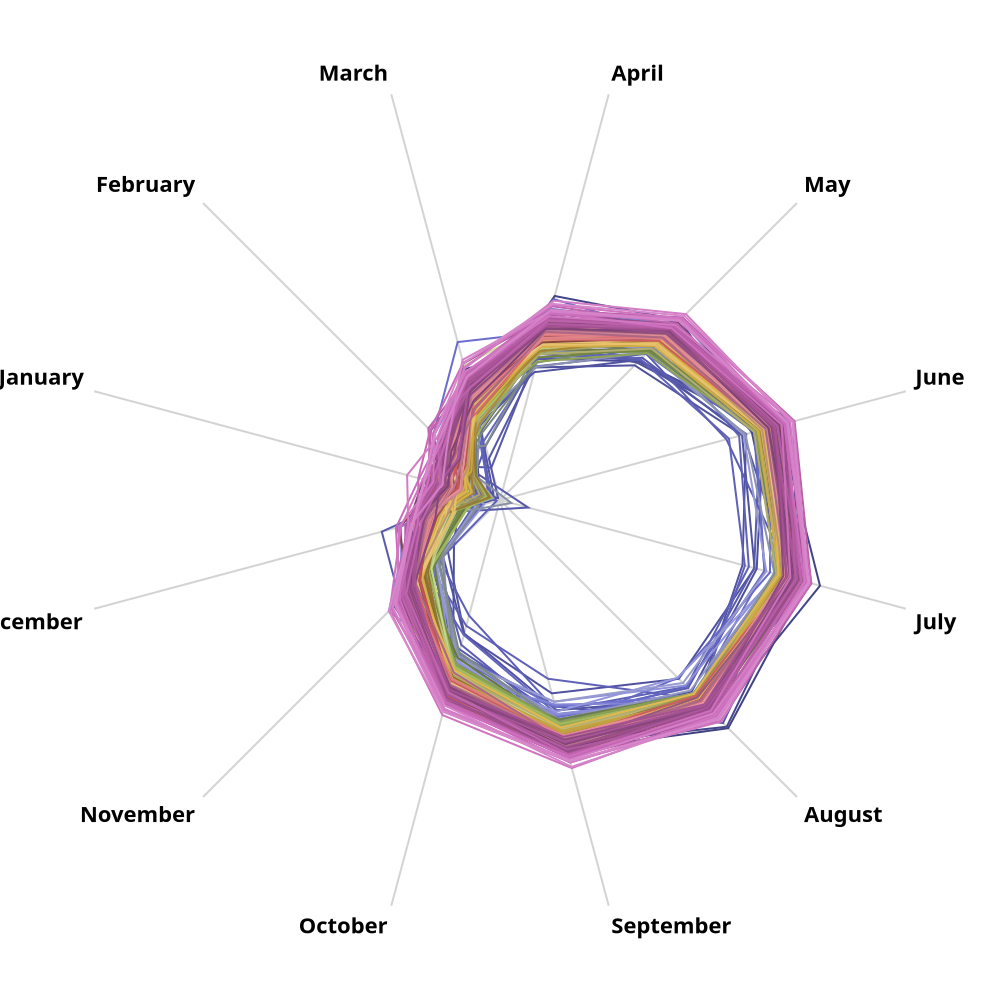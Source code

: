 {
    "$schema": "https://vega.github.io/schema/vega/v5.json",
    "description": "Climate Radar Chart with Year Slider and Transparent Background (Inspired by Ed Hawkins)",
    "width": 500,
    "height": 500,
    "padding": 40,
    "autosize": { "type": "none", "contains": "padding" },
  
    "signals": [
      { "name": "radius", "update": "width / 2" },
      { "name": "Year", "value": 2010, "bind": { "input": "range", "min": 1800, "max": 2015, "step": 1 } }
    ],
  
    "data": [
      {
        "name": "table",
        "values": [
            {"key": "January", "value": 2.815, "year": 1800},
            {"key": "February", "value": 3.634, "year": 1800},
            {"key": "March", "value": 4.452, "year": 1800},
            {"key": "April", "value": 9.125, "year": 1800},
            {"key": "May", "value": 11.097, "year": 1800},
            {"key": "June", "value": 13.606, "year": 1800},
            {"key": "July", "value": 13.763, "year": 1800},
            {"key": "August", "value": 13.619000000000002, "year": 1800},
            {"key": "September", "value": 10.795, "year": 1800},
            {"key": "October", "value": 9.469, "year": 1800},
            {"key": "November", "value": 5.572, "year": 1800},
            {"key": "December", "value": 3.864, "year": 1800},
            {"key": "January", "value": 2.6870000000000003, "year": 1801},
            {"key": "February", "value": 3.1489999999999996, "year": 1801},
            {"key": "March", "value": 6.455, "year": 1801},
            {"key": "April", "value": 7.404, "year": 1801},
            {"key": "May", "value": 12.123, "year": 1801},
            {"key": "June", "value": 12.536, "year": 1801},
            {"key": "July", "value": 14.675999999999998, "year": 1801},
            {"key": "August", "value": 13.187, "year": 1801},
            {"key": "September", "value": 11.462, "year": 1801},
            {"key": "October", "value": 9.099, "year": 1801},
            {"key": "November", "value": 5.72, "year": 1801},
            {"key": "December", "value": 4.5779999999999985, "year": 1801},
            {"key": "January", "value": 3.74, "year": 1802},
            {"key": "February", "value": 2.8280000000000003, "year": 1802},
            {"key": "March", "value": 5.2010000000000005, "year": 1802},
            {"key": "April", "value": 7.622999999999998, "year": 1802},
            {"key": "May", "value": 10.457, "year": 1802},
            {"key": "June", "value": 14.470999999999998, "year": 1802},
            {"key": "July", "value": 14.628, "year": 1802},
            {"key": "August", "value": 14.039, "year": 1802},
            {"key": "September", "value": 11.787999999999998, "year": 1802},
            {"key": "October", "value": 9.747, "year": 1802},
            {"key": "November", "value": 5.535, "year": 1802},
            {"key": "December", "value": 2.881, "year": 1802},
            {"key": "January", "value": 0.6019999999999999, "year": 1803},
            {"key": "February", "value": 1.443, "year": 1803},
            {"key": "March", "value": 4.875, "year": 1803},
            {"key": "April", "value": 9.291, "year": 1803},
            {"key": "May", "value": 11.795, "year": 1803},
            {"key": "June", "value": 13.821, "year": 1803},
            {"key": "July", "value": 15.106, "year": 1803},
            {"key": "August", "value": 15.366, "year": 1803},
            {"key": "September", "value": 12.33, "year": 1803},
            {"key": "October", "value": 9.119, "year": 1803},
            {"key": "November", "value": 5.961, "year": 1803},
            {"key": "December", "value": 2.327, "year": 1803},
            {"key": "January", "value": 2.4450000000000003, "year": 1804},
            {"key": "February", "value": 1.939, "year": 1804},
            {"key": "March", "value": 4.425, "year": 1804},
            {"key": "April", "value": 10.057, "year": 1804},
            {"key": "May", "value": 12.107, "year": 1804},
            {"key": "June", "value": 13.774, "year": 1804},
            {"key": "July", "value": 15.774, "year": 1804},
            {"key": "August", "value": 14.511, "year": 1804},
            {"key": "September", "value": 12.468, "year": 1804},
            {"key": "October", "value": 9.282, "year": 1804},
            {"key": "November", "value": 7.132000000000001, "year": 1804},
            {"key": "December", "value": 2.224, "year": 1804},
            {"key": "January", "value": 2.822, "year": 1805},
            {"key": "February", "value": 2.557, "year": 1805},
            {"key": "March", "value": 5.76, "year": 1805},
            {"key": "April", "value": 8.123, "year": 1805},
            {"key": "May", "value": 11.104, "year": 1805},
            {"key": "June", "value": 14.027, "year": 1805},
            {"key": "July", "value": 14.702, "year": 1805},
            {"key": "August", "value": 15.27, "year": 1805},
            {"key": "September", "value": 12.039, "year": 1805},
            {"key": "October", "value": 7.635999999999999, "year": 1805},
            {"key": "November", "value": 4.555, "year": 1805},
            {"key": "December", "value": 4.158, "year": 1805},
            {"key": "January", "value": 2.9170000000000003, "year": 1806},
            {"key": "February", "value": 2.937, "year": 1806},
            {"key": "March", "value": 4.691, "year": 1806},
            {"key": "April", "value": 8.032, "year": 1806},
            {"key": "May", "value": 11.503, "year": 1806},
            {"key": "June", "value": 12.418, "year": 1806},
            {"key": "July", "value": 13.923, "year": 1806},
            {"key": "August", "value": 14.593, "year": 1806},
            {"key": "September", "value": 12.549, "year": 1806},
            {"key": "October", "value": 8.426, "year": 1806},
            {"key": "November", "value": 5.231, "year": 1806},
            {"key": "December", "value": 3.989, "year": 1806},
            {"key": "January", "value": 1.0550000000000002, "year": 1807},
            {"key": "February", "value": 4.093999999999999, "year": 1807},
            {"key": "March", "value": 4.788, "year": 1807},
            {"key": "April", "value": 6.970999999999999, "year": 1807},
            {"key": "May", "value": 9.331, "year": 1807},
            {"key": "June", "value": 13.293, "year": 1807},
            {"key": "July", "value": 14.138, "year": 1807},
            {"key": "August", "value": 13.799, "year": 1807},
            {"key": "September", "value": 12.614999999999998, "year": 1807},
            {"key": "October", "value": 8.857000000000001, "year": 1807},
            {"key": "November", "value": 6.015, "year": 1807},
            {"key": "December", "value": 4.4209999999999985, "year": 1807},
            {"key": "January", "value": 1.131, "year": 1808},
            {"key": "February", "value": 2.142, "year": 1808},
            {"key": "March", "value": 4.361000000000001, "year": 1808},
            {"key": "April", "value": 7.481999999999998, "year": 1808},
            {"key": "May", "value": 9.357, "year": 1808},
            {"key": "June", "value": 13.428999999999998, "year": 1808},
            {"key": "July", "value": 14.491, "year": 1808},
            {"key": "August", "value": 13.047, "year": 1808},
            {"key": "September", "value": 12.711, "year": 1808},
            {"key": "October", "value": 7.971999999999999, "year": 1808},
            {"key": "November", "value": 4.5120000000000005, "year": 1808},
            {"key": "December", "value": 0.887, "year": 1808},
            {"key": "January", "value": 0.2080000000000001, "year": 1809},
            {"key": "February", "value": 0.8559999999999999, "year": 1809},
            {"key": "March", "value": 3.425, "year": 1809},
            {"key": "April", "value": 7.832999999999998, "year": 1809},
            {"key": "May", "value": 9.243, "year": 1809},
            {"key": "June", "value": 12.998, "year": 1809},
            {"key": "July", "value": 12.656, "year": 1809},
            {"key": "August", "value": 12.905, "year": 1809},
            {"key": "September", "value": 10.967, "year": 1809},
            {"key": "October", "value": 8.65, "year": 1809},
            {"key": "November", "value": 3.099, "year": 1809},
            {"key": "December", "value": 2.077, "year": 1809},
            {"key": "January", "value": 0.8880000000000001, "year": 1810},
            {"key": "February", "value": 2.391, "year": 1810},
            {"key": "March", "value": 5.013999999999999, "year": 1810},
            {"key": "April", "value": 6.533, "year": 1810},
            {"key": "May", "value": 9.069, "year": 1810},
            {"key": "June", "value": 11.934, "year": 1810},
            {"key": "July", "value": 12.550999999999998, "year": 1810},
            {"key": "August", "value": 12.041, "year": 1810},
            {"key": "September", "value": 9.532, "year": 1810},
            {"key": "October", "value": 6.632000000000001, "year": 1810},
            {"key": "November", "value": 3.827, "year": 1810},
            {"key": "December", "value": 2.66, "year": 1810},
            {"key": "January", "value": 1.374, "year": 1811},
            {"key": "February", "value": 0.4500000000000002, "year": 1811},
            {"key": "March", "value": 3.701, "year": 1811},
            {"key": "April", "value": 6.3020000000000005, "year": 1811},
            {"key": "May", "value": 9.443, "year": 1811},
            {"key": "June", "value": 12.137, "year": 1811},
            {"key": "July", "value": 11.956, "year": 1811},
            {"key": "August", "value": 13.326, "year": 1811},
            {"key": "September", "value": 10.368, "year": 1811},
            {"key": "October", "value": 6.58, "year": 1811},
            {"key": "November", "value": 3.503, "year": 1811},
            {"key": "December", "value": 3.174, "year": 1811},
            {"key": "January", "value": 0.977, "year": 1812},
            {"key": "February", "value": 0.1310000000000002, "year": 1812},
            {"key": "March", "value": 2.044, "year": 1812},
            {"key": "April", "value": 6.949999999999998, "year": 1812},
            {"key": "May", "value": 9.579999999999998, "year": 1812},
            {"key": "June", "value": 12.005, "year": 1812},
            {"key": "July", "value": 14.355, "year": 1812},
            {"key": "August", "value": 15.018, "year": 1812},
            {"key": "September", "value": 10.185, "year": 1812},
            {"key": "October", "value": 7.593, "year": 1812},
            {"key": "November", "value": 4.369, "year": 1812},
            {"key": "December", "value": 1.348, "year": 1812},
            {"key": "January", "value": -1.3849999999999998, "year": 1813},
            {"key": "February", "value": 2.258, "year": 1813},
            {"key": "March", "value": 1.596, "year": 1813},
            {"key": "April", "value": 8.181999999999999, "year": 1813},
            {"key": "May", "value": 11.367, "year": 1813},
            {"key": "June", "value": 13.242, "year": 1813},
            {"key": "July", "value": 14.521, "year": 1813},
            {"key": "August", "value": 13.097, "year": 1813},
            {"key": "September", "value": 12.339, "year": 1813},
            {"key": "October", "value": 8.666, "year": 1813},
            {"key": "November", "value": 6.825, "year": 1813},
            {"key": "December", "value": 2.171, "year": 1813},
            {"key": "January", "value": 1.5020000000000002, "year": 1814},
            {"key": "February", "value": 1.689, "year": 1814},
            {"key": "March", "value": 2.664, "year": 1814},
            {"key": "April", "value": 7.193, "year": 1814},
            {"key": "May", "value": 9.417, "year": 1814},
            {"key": "June", "value": 12.818, "year": 1814},
            {"key": "July", "value": 12.532, "year": 1814},
            {"key": "August", "value": 12.668, "year": 1814},
            {"key": "September", "value": 10.675999999999998, "year": 1814},
            {"key": "October", "value": 7.374, "year": 1814},
            {"key": "November", "value": 6.739, "year": 1814},
            {"key": "December", "value": 5.8290000000000015, "year": 1814},
            {"key": "January", "value": 2.051, "year": 1815},
            {"key": "February", "value": 2.273, "year": 1815},
            {"key": "March", "value": 3.663, "year": 1815},
            {"key": "April", "value": 6.587999999999999, "year": 1815},
            {"key": "May", "value": 9.845, "year": 1815},
            {"key": "June", "value": 11.162, "year": 1815},
            {"key": "July", "value": 14.394, "year": 1815},
            {"key": "August", "value": 13.209, "year": 1815},
            {"key": "September", "value": 11.151, "year": 1815},
            {"key": "October", "value": 7.1370000000000005, "year": 1815},
            {"key": "November", "value": 4.178, "year": 1815},
            {"key": "December", "value": 1.2209999999999996, "year": 1815},
            {"key": "January", "value": 2.737, "year": 1816},
            {"key": "February", "value": 0.6759999999999997, "year": 1816},
            {"key": "March", "value": 3.905, "year": 1816},
            {"key": "April", "value": 7.606, "year": 1816},
            {"key": "May", "value": 10.594, "year": 1816},
            {"key": "June", "value": 11.79, "year": 1816},
            {"key": "July", "value": 12.267, "year": 1816},
            {"key": "August", "value": 12.57, "year": 1816},
            {"key": "September", "value": 10.39, "year": 1816},
            {"key": "October", "value": 5.699, "year": 1816},
            {"key": "November", "value": 4.058, "year": 1816},
            {"key": "December", "value": 0.9580000000000002, "year": 1816},
            {"key": "January", "value": 1.54, "year": 1817},
            {"key": "February", "value": 3.649, "year": 1817},
            {"key": "March", "value": 4.569, "year": 1817},
            {"key": "April", "value": 7.8889999999999985, "year": 1817},
            {"key": "May", "value": 9.476, "year": 1817},
            {"key": "June", "value": 11.287, "year": 1817},
            {"key": "July", "value": 12.072, "year": 1817},
            {"key": "August", "value": 13.403, "year": 1817},
            {"key": "September", "value": 8.812000000000001, "year": 1817},
            {"key": "October", "value": 6.2029999999999985, "year": 1817},
            {"key": "November", "value": 4.638, "year": 1817},
            {"key": "December", "value": 0.1699999999999999, "year": 1817},
            {"key": "January", "value": 1.2040000000000002, "year": 1818},
            {"key": "February", "value": 0.7549999999999999, "year": 1818},
            {"key": "March", "value": 5.565, "year": 1818},
            {"key": "April", "value": 9.901, "year": 1818},
            {"key": "May", "value": 11.247, "year": 1818},
            {"key": "June", "value": 13.825, "year": 1818},
            {"key": "July", "value": 13.51, "year": 1818},
            {"key": "August", "value": 13.166, "year": 1818},
            {"key": "September", "value": 10.578, "year": 1818},
            {"key": "October", "value": 6.654, "year": 1818},
            {"key": "November", "value": 5.035, "year": 1818},
            {"key": "December", "value": 2.507, "year": 1818},
            {"key": "January", "value": 1.0140000000000002, "year": 1819},
            {"key": "February", "value": 2.286, "year": 1819},
            {"key": "March", "value": 2.931, "year": 1819},
            {"key": "April", "value": 7.029, "year": 1819},
            {"key": "May", "value": 9.851, "year": 1819},
            {"key": "June", "value": 12.526, "year": 1819},
            {"key": "July", "value": 13.038, "year": 1819},
            {"key": "August", "value": 12.557, "year": 1819},
            {"key": "September", "value": 10.893999999999998, "year": 1819},
            {"key": "October", "value": 9.312, "year": 1819},
            {"key": "November", "value": 5.15, "year": 1819},
            {"key": "December", "value": 1.842, "year": 1819},
            {"key": "January", "value": 1.236, "year": 1820},
            {"key": "February", "value": 2.145, "year": 1820},
            {"key": "March", "value": 4.618, "year": 1820},
            {"key": "April", "value": 8.7, "year": 1820},
            {"key": "May", "value": 11.62, "year": 1820},
            {"key": "June", "value": 13.323, "year": 1820},
            {"key": "July", "value": 13.311, "year": 1820},
            {"key": "August", "value": 11.978, "year": 1820},
            {"key": "September", "value": 11.16, "year": 1820},
            {"key": "October", "value": 7.587999999999999, "year": 1820},
            {"key": "November", "value": 4.4430000000000005, "year": 1820},
            {"key": "December", "value": 1.273, "year": 1820},
            {"key": "January", "value": 2.9989999999999997, "year": 1821},
            {"key": "February", "value": 3.758, "year": 1821},
            {"key": "March", "value": 5.462000000000001, "year": 1821},
            {"key": "April", "value": 7.738999999999999, "year": 1821},
            {"key": "May", "value": 11.3, "year": 1821},
            {"key": "June", "value": 12.608, "year": 1821},
            {"key": "July", "value": 13.039, "year": 1821},
            {"key": "August", "value": 13.145, "year": 1821},
            {"key": "September", "value": 10.178, "year": 1821},
            {"key": "October", "value": 8.535, "year": 1821},
            {"key": "November", "value": 5.601, "year": 1821},
            {"key": "December", "value": 2.717, "year": 1821},
            {"key": "January", "value": 2.759, "year": 1822},
            {"key": "February", "value": 4.465, "year": 1822},
            {"key": "March", "value": 7.787000000000001, "year": 1822},
            {"key": "April", "value": 8.277999999999999, "year": 1822},
            {"key": "May", "value": 10.486, "year": 1822},
            {"key": "June", "value": 13.067, "year": 1822},
            {"key": "July", "value": 14.212, "year": 1822},
            {"key": "August", "value": 13.215, "year": 1822},
            {"key": "September", "value": 10.695, "year": 1822},
            {"key": "October", "value": 7.773999999999999, "year": 1822},
            {"key": "November", "value": 4.501, "year": 1822},
            {"key": "December", "value": 1.0210000000000004, "year": 1822},
            {"key": "January", "value": 1.758, "year": 1823},
            {"key": "February", "value": 1.966, "year": 1823},
            {"key": "March", "value": 5.0680000000000005, "year": 1823},
            {"key": "April", "value": 7.664999999999999, "year": 1823},
            {"key": "May", "value": 10.563, "year": 1823},
            {"key": "June", "value": 13.958, "year": 1823},
            {"key": "July", "value": 14.197, "year": 1823},
            {"key": "August", "value": 13.13, "year": 1823},
            {"key": "September", "value": 10.198, "year": 1823},
            {"key": "October", "value": 7.641999999999999, "year": 1823},
            {"key": "November", "value": 4.508, "year": 1823},
            {"key": "December", "value": 1.971, "year": 1823},
            {"key": "January", "value": 2.651, "year": 1824},
            {"key": "February", "value": 2.679, "year": 1824},
            {"key": "March", "value": 5.357, "year": 1824},
            {"key": "April", "value": 8.375, "year": 1824},
            {"key": "May", "value": 11.132, "year": 1824},
            {"key": "June", "value": 13.427, "year": 1824},
            {"key": "July", "value": 14.83, "year": 1824},
            {"key": "August", "value": 13.437, "year": 1824},
            {"key": "September", "value": 11.528, "year": 1824},
            {"key": "October", "value": 8.197000000000001, "year": 1824},
            {"key": "November", "value": 5.877000000000001, "year": 1824},
            {"key": "December", "value": 5.0760000000000005, "year": 1824},
            {"key": "January", "value": 3.213, "year": 1825},
            {"key": "February", "value": 3.092, "year": 1825},
            {"key": "March", "value": 5.365, "year": 1825},
            {"key": "April", "value": 8.988, "year": 1825},
            {"key": "May", "value": 10.751, "year": 1825},
            {"key": "June", "value": 13.765, "year": 1825},
            {"key": "July", "value": 14.007, "year": 1825},
            {"key": "August", "value": 13.269, "year": 1825},
            {"key": "September", "value": 11.148, "year": 1825},
            {"key": "October", "value": 7.978999999999999, "year": 1825},
            {"key": "November", "value": 6.058, "year": 1825},
            {"key": "December", "value": 3.037, "year": 1825},
            {"key": "January", "value": 1.893, "year": 1826},
            {"key": "February", "value": 1.533, "year": 1826},
            {"key": "March", "value": 4.888, "year": 1826},
            {"key": "April", "value": 8.402999999999999, "year": 1826},
            {"key": "May", "value": 11.803999999999998, "year": 1826},
            {"key": "June", "value": 13.02, "year": 1826},
            {"key": "July", "value": 14.482, "year": 1826},
            {"key": "August", "value": 13.109000000000002, "year": 1826},
            {"key": "September", "value": 11.178, "year": 1826},
            {"key": "October", "value": 8.459, "year": 1826},
            {"key": "November", "value": 6.6339999999999995, "year": 1826},
            {"key": "December", "value": 4.876, "year": 1826},
            {"key": "January", "value": 3.593, "year": 1827},
            {"key": "February", "value": 4.415, "year": 1827},
            {"key": "March", "value": 6.141, "year": 1827},
            {"key": "April", "value": 9.428999999999998, "year": 1827},
            {"key": "May", "value": 11.807, "year": 1827},
            {"key": "June", "value": 13.548, "year": 1827},
            {"key": "July", "value": 14.684, "year": 1827},
            {"key": "August", "value": 13.694, "year": 1827},
            {"key": "September", "value": 10.883, "year": 1827},
            {"key": "October", "value": 8.51, "year": 1827},
            {"key": "November", "value": 6.279, "year": 1827},
            {"key": "December", "value": 2.722, "year": 1827},
            {"key": "January", "value": 0.5950000000000002, "year": 1828},
            {"key": "February", "value": 1.853, "year": 1828},
            {"key": "March", "value": 5.729, "year": 1828},
            {"key": "April", "value": 8.737, "year": 1828},
            {"key": "May", "value": 11.281, "year": 1828},
            {"key": "June", "value": 14.124, "year": 1828},
            {"key": "July", "value": 14.384, "year": 1828},
            {"key": "August", "value": 13.635, "year": 1828},
            {"key": "September", "value": 10.079999999999998, "year": 1828},
            {"key": "October", "value": 8.655999999999999, "year": 1828},
            {"key": "November", "value": 5.957000000000001, "year": 1828},
            {"key": "December", "value": 2.9530000000000003, "year": 1828},
            {"key": "January", "value": 2.032, "year": 1829},
            {"key": "February", "value": 1.715, "year": 1829},
            {"key": "March", "value": 5.061, "year": 1829},
            {"key": "April", "value": 7.814999999999999, "year": 1829},
            {"key": "May", "value": 11.336, "year": 1829},
            {"key": "June", "value": 12.86, "year": 1829},
            {"key": "July", "value": 14.225, "year": 1829},
            {"key": "August", "value": 13.399, "year": 1829},
            {"key": "September", "value": 10.598, "year": 1829},
            {"key": "October", "value": 8.806000000000001, "year": 1829},
            {"key": "November", "value": 5.003, "year": 1829},
            {"key": "December", "value": 2.452, "year": 1829},
            {"key": "January", "value": 2.9570000000000003, "year": 1830},
            {"key": "February", "value": 4.085, "year": 1830},
            {"key": "March", "value": 4.4540000000000015, "year": 1830},
            {"key": "April", "value": 8.841000000000001, "year": 1830},
            {"key": "May", "value": 10.202, "year": 1830},
            {"key": "June", "value": 12.827, "year": 1830},
            {"key": "July", "value": 14.942, "year": 1830},
            {"key": "August", "value": 13.386, "year": 1830},
            {"key": "September", "value": 10.54, "year": 1830},
            {"key": "October", "value": 7.9929999999999986, "year": 1830},
            {"key": "November", "value": 7.492999999999999, "year": 1830},
            {"key": "December", "value": 4.481, "year": 1830},
            {"key": "January", "value": 2.182, "year": 1831},
            {"key": "February", "value": 2.479, "year": 1831},
            {"key": "March", "value": 4.558, "year": 1831},
            {"key": "April", "value": 7.731, "year": 1831},
            {"key": "May", "value": 10.994000000000002, "year": 1831},
            {"key": "June", "value": 13.203, "year": 1831},
            {"key": "July", "value": 13.58, "year": 1831},
            {"key": "August", "value": 12.49, "year": 1831},
            {"key": "September", "value": 9.946, "year": 1831},
            {"key": "October", "value": 7.83, "year": 1831},
            {"key": "November", "value": 4.412, "year": 1831},
            {"key": "December", "value": 2.265, "year": 1831},
            {"key": "January", "value": 1.717, "year": 1832},
            {"key": "February", "value": 1.833, "year": 1832},
            {"key": "March", "value": 4.65, "year": 1832},
            {"key": "April", "value": 8.059, "year": 1832},
            {"key": "May", "value": 10.489, "year": 1832},
            {"key": "June", "value": 12.857, "year": 1832},
            {"key": "July", "value": 13.727, "year": 1832},
            {"key": "August", "value": 11.966, "year": 1832},
            {"key": "September", "value": 10.425999999999998, "year": 1832},
            {"key": "October", "value": 8.634, "year": 1832},
            {"key": "November", "value": 4.2620000000000005, "year": 1832},
            {"key": "December", "value": 0.7819999999999996, "year": 1832},
            {"key": "January", "value": 2.006, "year": 1833},
            {"key": "February", "value": 2.815, "year": 1833},
            {"key": "March", "value": 4.521, "year": 1833},
            {"key": "April", "value": 7.869, "year": 1833},
            {"key": "May", "value": 10.581, "year": 1833},
            {"key": "June", "value": 13.049, "year": 1833},
            {"key": "July", "value": 13.803, "year": 1833},
            {"key": "August", "value": 13.222, "year": 1833},
            {"key": "September", "value": 11.236, "year": 1833},
            {"key": "October", "value": 7.899999999999999, "year": 1833},
            {"key": "November", "value": 6.596, "year": 1833},
            {"key": "December", "value": 2.5580000000000003, "year": 1833},
            {"key": "January", "value": 0.3340000000000001, "year": 1834},
            {"key": "February", "value": 2.329, "year": 1834},
            {"key": "March", "value": 5.736000000000001, "year": 1834},
            {"key": "April", "value": 8.084999999999999, "year": 1834},
            {"key": "May", "value": 11.234000000000002, "year": 1834},
            {"key": "June", "value": 12.799, "year": 1834},
            {"key": "July", "value": 14.197, "year": 1834},
            {"key": "August", "value": 13.412, "year": 1834},
            {"key": "September", "value": 11.571, "year": 1834},
            {"key": "October", "value": 8.616999999999999, "year": 1834},
            {"key": "November", "value": 6.355, "year": 1834},
            {"key": "December", "value": 3.092, "year": 1834},
            {"key": "January", "value": 2.551, "year": 1835},
            {"key": "February", "value": 2.967, "year": 1835},
            {"key": "March", "value": 4.507, "year": 1835},
            {"key": "April", "value": 7.768999999999999, "year": 1835},
            {"key": "May", "value": 10.171, "year": 1835},
            {"key": "June", "value": 12.007, "year": 1835},
            {"key": "July", "value": 13.129, "year": 1835},
            {"key": "August", "value": 12.322, "year": 1835},
            {"key": "September", "value": 9.942, "year": 1835},
            {"key": "October", "value": 7.834999999999999, "year": 1835},
            {"key": "November", "value": 4.312, "year": 1835},
            {"key": "December", "value": 1.198, "year": 1835},
            {"key": "January", "value": 1.67, "year": 1836},
            {"key": "February", "value": 2.371, "year": 1836},
            {"key": "March", "value": 5.4479999999999995, "year": 1836},
            {"key": "April", "value": 7.314999999999999, "year": 1836},
            {"key": "May", "value": 10.279000000000002, "year": 1836},
            {"key": "June", "value": 12.549, "year": 1836},
            {"key": "July", "value": 13.646, "year": 1836},
            {"key": "August", "value": 12.83, "year": 1836},
            {"key": "September", "value": 10.812, "year": 1836},
            {"key": "October", "value": 8.756, "year": 1836},
            {"key": "November", "value": 3.814, "year": 1836},
            {"key": "December", "value": 2.86, "year": 1836},
            {"key": "January", "value": 1.94, "year": 1837},
            {"key": "February", "value": 2.619, "year": 1837},
            {"key": "March", "value": 3.865, "year": 1837},
            {"key": "April", "value": 6.555999999999999, "year": 1837},
            {"key": "May", "value": 9.973, "year": 1837},
            {"key": "June", "value": 12.099, "year": 1837},
            {"key": "July", "value": 13.526, "year": 1837},
            {"key": "August", "value": 13.018, "year": 1837},
            {"key": "September", "value": 10.805, "year": 1837},
            {"key": "October", "value": 7.653, "year": 1837},
            {"key": "November", "value": 4.1690000000000005, "year": 1837},
            {"key": "December", "value": 2.285, "year": 1837},
            {"key": "January", "value": -0.5569999999999999, "year": 1838},
            {"key": "February", "value": 1.5630000000000002, "year": 1838},
            {"key": "March", "value": 3.723, "year": 1838},
            {"key": "April", "value": 7.382999999999999, "year": 1838},
            {"key": "May", "value": 9.985, "year": 1838},
            {"key": "June", "value": 12.742, "year": 1838},
            {"key": "July", "value": 14.367, "year": 1838},
            {"key": "August", "value": 13.568, "year": 1838},
            {"key": "September", "value": 11.106, "year": 1838},
            {"key": "October", "value": 8.526, "year": 1838},
            {"key": "November", "value": 5.16, "year": 1838},
            {"key": "December", "value": 2.613, "year": 1838},
            {"key": "January", "value": 2.156, "year": 1839},
            {"key": "February", "value": 3.482, "year": 1839},
            {"key": "March", "value": 2.673, "year": 1839},
            {"key": "April", "value": 7.891999999999999, "year": 1839},
            {"key": "May", "value": 10.289, "year": 1839},
            {"key": "June", "value": 12.548, "year": 1839},
            {"key": "July", "value": 14.411, "year": 1839},
            {"key": "August", "value": 14.07, "year": 1839},
            {"key": "September", "value": 10.853, "year": 1839},
            {"key": "October", "value": 8.219, "year": 1839},
            {"key": "November", "value": 3.92, "year": 1839},
            {"key": "December", "value": 1.0739999999999998, "year": 1839},
            {"key": "January", "value": 2.5610000000000004, "year": 1840},
            {"key": "February", "value": 2.1020000000000003, "year": 1840},
            {"key": "March", "value": 4.04, "year": 1840},
            {"key": "April", "value": 7.943, "year": 1840},
            {"key": "May", "value": 11.173, "year": 1840},
            {"key": "June", "value": 13.411, "year": 1840},
            {"key": "July", "value": 14.714, "year": 1840},
            {"key": "August", "value": 13.086, "year": 1840},
            {"key": "September", "value": 11.01, "year": 1840},
            {"key": "October", "value": 7.505, "year": 1840},
            {"key": "November", "value": 4.101, "year": 1840},
            {"key": "December", "value": 1.909, "year": 1840},
            {"key": "January", "value": 0.6490000000000002, "year": 1841},
            {"key": "February", "value": 2.468, "year": 1841},
            {"key": "March", "value": 3.307, "year": 1841},
            {"key": "April", "value": 6.77, "year": 1841},
            {"key": "May", "value": 10.764, "year": 1841},
            {"key": "June", "value": 13.062, "year": 1841},
            {"key": "July", "value": 14.552, "year": 1841},
            {"key": "August", "value": 13.708, "year": 1841},
            {"key": "September", "value": 10.921, "year": 1841},
            {"key": "October", "value": 8.764999999999999, "year": 1841},
            {"key": "November", "value": 4.744, "year": 1841},
            {"key": "December", "value": 2.548, "year": 1841},
            {"key": "January", "value": 1.636, "year": 1842},
            {"key": "February", "value": 2.787, "year": 1842},
            {"key": "March", "value": 5.75, "year": 1842},
            {"key": "April", "value": 8.309999999999999, "year": 1842},
            {"key": "May", "value": 10.535, "year": 1842},
            {"key": "June", "value": 12.629, "year": 1842},
            {"key": "July", "value": 13.584, "year": 1842},
            {"key": "August", "value": 13.241, "year": 1842},
            {"key": "September", "value": 10.94, "year": 1842},
            {"key": "October", "value": 8.307, "year": 1842},
            {"key": "November", "value": 4.824, "year": 1842},
            {"key": "December", "value": 3.73, "year": 1842},
            {"key": "January", "value": 2.974, "year": 1843},
            {"key": "February", "value": 3.92, "year": 1843},
            {"key": "March", "value": 4.744, "year": 1843},
            {"key": "April", "value": 7.829999999999999, "year": 1843},
            {"key": "May", "value": 10.04, "year": 1843},
            {"key": "June", "value": 12.53, "year": 1843},
            {"key": "July", "value": 13.991, "year": 1843},
            {"key": "August", "value": 13.295, "year": 1843},
            {"key": "September", "value": 11.326, "year": 1843},
            {"key": "October", "value": 8.722000000000001, "year": 1843},
            {"key": "November", "value": 4.947, "year": 1843},
            {"key": "December", "value": 3.765, "year": 1843},
            {"key": "January", "value": 1.868, "year": 1844},
            {"key": "February", "value": 2.0380000000000003, "year": 1844},
            {"key": "March", "value": 4.734, "year": 1844},
            {"key": "April", "value": 7.3889999999999985, "year": 1844},
            {"key": "May", "value": 10.109, "year": 1844},
            {"key": "June", "value": 12.84, "year": 1844},
            {"key": "July", "value": 13.921, "year": 1844},
            {"key": "August", "value": 13.046, "year": 1844},
            {"key": "September", "value": 10.819, "year": 1844},
            {"key": "October", "value": 8.7, "year": 1844},
            {"key": "November", "value": 4.401, "year": 1844},
            {"key": "December", "value": 1.891, "year": 1844},
            {"key": "January", "value": 2.661, "year": 1845},
            {"key": "February", "value": 1.6269999999999998, "year": 1845},
            {"key": "March", "value": 4.651, "year": 1845},
            {"key": "April", "value": 8.158, "year": 1845},
            {"key": "May", "value": 10.433, "year": 1845},
            {"key": "June", "value": 12.863, "year": 1845},
            {"key": "July", "value": 14.319, "year": 1845},
            {"key": "August", "value": 13.556, "year": 1845},
            {"key": "September", "value": 11.234000000000002, "year": 1845},
            {"key": "October", "value": 7.781999999999999, "year": 1845},
            {"key": "November", "value": 5.194, "year": 1845},
            {"key": "December", "value": 1.7359999999999998, "year": 1845},
            {"key": "January", "value": 3.213, "year": 1846},
            {"key": "February", "value": 3.3760000000000003, "year": 1846},
            {"key": "March", "value": 6.314, "year": 1846},
            {"key": "April", "value": 7.472999999999999, "year": 1846},
            {"key": "May", "value": 10.896, "year": 1846},
            {"key": "June", "value": 13.53, "year": 1846},
            {"key": "July", "value": 14.923, "year": 1846},
            {"key": "August", "value": 14.121, "year": 1846},
            {"key": "September", "value": 11.738, "year": 1846},
            {"key": "October", "value": 8.229, "year": 1846},
            {"key": "November", "value": 5.0440000000000005, "year": 1846},
            {"key": "December", "value": 3.776, "year": 1846},
            {"key": "January", "value": 2.753, "year": 1847},
            {"key": "February", "value": 3.602, "year": 1847},
            {"key": "March", "value": 4.046, "year": 1847},
            {"key": "April", "value": 7.979999999999999, "year": 1847},
            {"key": "May", "value": 10.622, "year": 1847},
            {"key": "June", "value": 12.828, "year": 1847},
            {"key": "July", "value": 14.25, "year": 1847},
            {"key": "August", "value": 13.414, "year": 1847},
            {"key": "September", "value": 11.619000000000002, "year": 1847},
            {"key": "October", "value": 8.618, "year": 1847},
            {"key": "November", "value": 5.574, "year": 1847},
            {"key": "December", "value": 1.7259999999999998, "year": 1847},
            {"key": "January", "value": 0.5100000000000002, "year": 1848},
            {"key": "February", "value": 3.726, "year": 1848},
            {"key": "March", "value": 4.806, "year": 1848},
            {"key": "April", "value": 8.11, "year": 1848},
            {"key": "May", "value": 10.579999999999998, "year": 1848},
            {"key": "June", "value": 13.247, "year": 1848},
            {"key": "July", "value": 14.466, "year": 1848},
            {"key": "August", "value": 13.268, "year": 1848},
            {"key": "September", "value": 10.997, "year": 1848},
            {"key": "October", "value": 8.655, "year": 1848},
            {"key": "November", "value": 5.29, "year": 1848},
            {"key": "December", "value": 2.099, "year": 1848},
            {"key": "January", "value": 1.941, "year": 1849},
            {"key": "February", "value": 2.638, "year": 1849},
            {"key": "March", "value": 5.3020000000000005, "year": 1849},
            {"key": "April", "value": 7.028, "year": 1849},
            {"key": "May", "value": 10.159, "year": 1849},
            {"key": "June", "value": 13.0, "year": 1849},
            {"key": "July", "value": 14.458, "year": 1849},
            {"key": "August", "value": 13.603, "year": 1849},
            {"key": "September", "value": 11.093, "year": 1849},
            {"key": "October", "value": 8.889999999999997, "year": 1849},
            {"key": "November", "value": 5.7780000000000005, "year": 1849},
            {"key": "December", "value": 1.923, "year": 1849},
            {"key": "January", "value": 0.7490000000000001, "year": 1850},
            {"key": "February", "value": 3.071, "year": 1850},
            {"key": "March", "value": 4.954, "year": 1850},
            {"key": "April", "value": 7.217, "year": 1850},
            {"key": "May", "value": 10.004, "year": 1850},
            {"key": "June", "value": 13.15, "year": 1850},
            {"key": "July", "value": 14.492, "year": 1850},
            {"key": "August", "value": 14.039, "year": 1850},
            {"key": "September", "value": 11.505, "year": 1850},
            {"key": "October", "value": 8.091000000000001, "year": 1850},
            {"key": "November", "value": 4.7330000000000005, "year": 1850},
            {"key": "December", "value": 2.803, "year": 1850},
            {"key": "January", "value": 2.431, "year": 1851},
            {"key": "February", "value": 2.508, "year": 1851},
            {"key": "March", "value": 4.192, "year": 1851},
            {"key": "April", "value": 7.286999999999999, "year": 1851},
            {"key": "May", "value": 11.113, "year": 1851},
            {"key": "June", "value": 13.418, "year": 1851},
            {"key": "July", "value": 14.531, "year": 1851},
            {"key": "August", "value": 13.751, "year": 1851},
            {"key": "September", "value": 11.677, "year": 1851},
            {"key": "October", "value": 9.122, "year": 1851},
            {"key": "November", "value": 4.973, "year": 1851},
            {"key": "December", "value": 3.14, "year": 1851},
            {"key": "January", "value": 2.3760000000000003, "year": 1852},
            {"key": "February", "value": 2.54, "year": 1852},
            {"key": "March", "value": 3.884, "year": 1852},
            {"key": "April", "value": 7.486999999999999, "year": 1852},
            {"key": "May", "value": 11.169, "year": 1852},
            {"key": "June", "value": 13.164, "year": 1852},
            {"key": "July", "value": 14.512, "year": 1852},
            {"key": "August", "value": 13.304, "year": 1852},
            {"key": "September", "value": 11.478, "year": 1852},
            {"key": "October", "value": 8.91, "year": 1852},
            {"key": "November", "value": 4.593, "year": 1852},
            {"key": "December", "value": 3.785, "year": 1852},
            {"key": "January", "value": 1.786, "year": 1853},
            {"key": "February", "value": 2.228, "year": 1853},
            {"key": "March", "value": 4.078, "year": 1853},
            {"key": "April", "value": 7.540999999999999, "year": 1853},
            {"key": "May", "value": 10.975, "year": 1853},
            {"key": "June", "value": 13.41, "year": 1853},
            {"key": "July", "value": 14.645, "year": 1853},
            {"key": "August", "value": 13.953, "year": 1853},
            {"key": "September", "value": 11.71, "year": 1853},
            {"key": "October", "value": 8.535, "year": 1853},
            {"key": "November", "value": 4.783, "year": 1853},
            {"key": "December", "value": 2.858, "year": 1853},
            {"key": "January", "value": 1.281, "year": 1854},
            {"key": "February", "value": 1.941, "year": 1854},
            {"key": "March", "value": 4.698, "year": 1854},
            {"key": "April", "value": 7.622000000000001, "year": 1854},
            {"key": "May", "value": 11.095, "year": 1854},
            {"key": "June", "value": 12.829, "year": 1854},
            {"key": "July", "value": 14.692, "year": 1854},
            {"key": "August", "value": 13.889, "year": 1854},
            {"key": "September", "value": 11.514, "year": 1854},
            {"key": "October", "value": 9.763, "year": 1854},
            {"key": "November", "value": 5.745, "year": 1854},
            {"key": "December", "value": 3.457, "year": 1854},
            {"key": "January", "value": 2.522, "year": 1855},
            {"key": "February", "value": 2.982, "year": 1855},
            {"key": "March", "value": 4.617, "year": 1855},
            {"key": "April", "value": 8.58, "year": 1855},
            {"key": "May", "value": 11.186, "year": 1855},
            {"key": "June", "value": 12.984000000000002, "year": 1855},
            {"key": "July", "value": 13.925999999999998, "year": 1855},
            {"key": "August", "value": 13.547, "year": 1855},
            {"key": "September", "value": 11.140999999999998, "year": 1855},
            {"key": "October", "value": 8.443999999999999, "year": 1855},
            {"key": "November", "value": 5.186, "year": 1855},
            {"key": "December", "value": 2.214, "year": 1855},
            {"key": "January", "value": 2.76, "year": 1856},
            {"key": "February", "value": 2.226, "year": 1856},
            {"key": "March", "value": 4.372, "year": 1856},
            {"key": "April", "value": 7.750999999999999, "year": 1856},
            {"key": "May", "value": 10.53, "year": 1856},
            {"key": "June", "value": 13.496, "year": 1856},
            {"key": "July", "value": 14.019, "year": 1856},
            {"key": "August", "value": 13.021, "year": 1856},
            {"key": "September", "value": 10.948, "year": 1856},
            {"key": "October", "value": 8.087, "year": 1856},
            {"key": "November", "value": 5.36, "year": 1856},
            {"key": "December", "value": 3.381, "year": 1856},
            {"key": "January", "value": 1.821, "year": 1857},
            {"key": "February", "value": 2.481, "year": 1857},
            {"key": "March", "value": 4.312, "year": 1857},
            {"key": "April", "value": 6.826999999999999, "year": 1857},
            {"key": "May", "value": 9.885, "year": 1857},
            {"key": "June", "value": 12.611, "year": 1857},
            {"key": "July", "value": 13.953, "year": 1857},
            {"key": "August", "value": 13.203, "year": 1857},
            {"key": "September", "value": 11.056, "year": 1857},
            {"key": "October", "value": 8.198, "year": 1857},
            {"key": "November", "value": 5.236000000000001, "year": 1857},
            {"key": "December", "value": 3.515, "year": 1857},
            {"key": "January", "value": 2.739, "year": 1858},
            {"key": "February", "value": 2.2840000000000003, "year": 1858},
            {"key": "March", "value": 4.834, "year": 1858},
            {"key": "April", "value": 8.25, "year": 1858},
            {"key": "May", "value": 10.851, "year": 1858},
            {"key": "June", "value": 12.956, "year": 1858},
            {"key": "July", "value": 13.677, "year": 1858},
            {"key": "August", "value": 13.22, "year": 1858},
            {"key": "September", "value": 11.148, "year": 1858},
            {"key": "October", "value": 8.809999999999997, "year": 1858},
            {"key": "November", "value": 5.99, "year": 1858},
            {"key": "December", "value": 2.444, "year": 1858},
            {"key": "January", "value": 2.015, "year": 1859},
            {"key": "February", "value": 2.611, "year": 1859},
            {"key": "March", "value": 5.023, "year": 1859},
            {"key": "April", "value": 8.542, "year": 1859},
            {"key": "May", "value": 11.456, "year": 1859},
            {"key": "June", "value": 13.142, "year": 1859},
            {"key": "July", "value": 13.827, "year": 1859},
            {"key": "August", "value": 13.217, "year": 1859},
            {"key": "September", "value": 11.079999999999998, "year": 1859},
            {"key": "October", "value": 8.834, "year": 1859},
            {"key": "November", "value": 5.912000000000001, "year": 1859},
            {"key": "December", "value": 3.365, "year": 1859},
            {"key": "January", "value": 2.077, "year": 1860},
            {"key": "February", "value": 2.6319999999999997, "year": 1860},
            {"key": "March", "value": 3.494, "year": 1860},
            {"key": "April", "value": 7.76, "year": 1860},
            {"key": "May", "value": 11.062, "year": 1860},
            {"key": "June", "value": 13.271999999999998, "year": 1860},
            {"key": "July", "value": 14.203, "year": 1860},
            {"key": "August", "value": 13.765, "year": 1860},
            {"key": "September", "value": 11.892, "year": 1860},
            {"key": "October", "value": 8.712, "year": 1860},
            {"key": "November", "value": 5.027, "year": 1860},
            {"key": "December", "value": 1.634, "year": 1860},
            {"key": "January", "value": 0.4040000000000004, "year": 1861},
            {"key": "February", "value": 2.137, "year": 1861},
            {"key": "March", "value": 4.489, "year": 1861},
            {"key": "April", "value": 7.486999999999999, "year": 1861},
            {"key": "May", "value": 10.515999999999998, "year": 1861},
            {"key": "June", "value": 13.017, "year": 1861},
            {"key": "July", "value": 13.967, "year": 1861},
            {"key": "August", "value": 13.656, "year": 1861},
            {"key": "September", "value": 11.409, "year": 1861},
            {"key": "October", "value": 8.475, "year": 1861},
            {"key": "November", "value": 5.707000000000001, "year": 1861},
            {"key": "December", "value": 2.8939999999999997, "year": 1861},
            {"key": "January", "value": 0.685, "year": 1862},
            {"key": "February", "value": 1.769, "year": 1862},
            {"key": "March", "value": 4.485, "year": 1862},
            {"key": "April", "value": 7.322999999999999, "year": 1862},
            {"key": "May", "value": 10.739, "year": 1862},
            {"key": "June", "value": 12.86, "year": 1862},
            {"key": "July", "value": 13.928, "year": 1862},
            {"key": "August", "value": 13.188, "year": 1862},
            {"key": "September", "value": 11.028, "year": 1862},
            {"key": "October", "value": 8.283, "year": 1862},
            {"key": "November", "value": 4.792, "year": 1862},
            {"key": "December", "value": 1.6230000000000002, "year": 1862},
            {"key": "January", "value": 3.0340000000000003, "year": 1863},
            {"key": "February", "value": 3.253, "year": 1863},
            {"key": "March", "value": 4.6819999999999995, "year": 1863},
            {"key": "April", "value": 7.930999999999999, "year": 1863},
            {"key": "May", "value": 11.081, "year": 1863},
            {"key": "June", "value": 12.794, "year": 1863},
            {"key": "July", "value": 13.765, "year": 1863},
            {"key": "August", "value": 13.294, "year": 1863},
            {"key": "September", "value": 11.23, "year": 1863},
            {"key": "October", "value": 8.235, "year": 1863},
            {"key": "November", "value": 5.392, "year": 1863},
            {"key": "December", "value": 2.651, "year": 1863},
            {"key": "January", "value": 1.551, "year": 1864},
            {"key": "February", "value": 2.506, "year": 1864},
            {"key": "March", "value": 4.651, "year": 1864},
            {"key": "April", "value": 7.515, "year": 1864},
            {"key": "May", "value": 10.956, "year": 1864},
            {"key": "June", "value": 13.365, "year": 1864},
            {"key": "July", "value": 14.162, "year": 1864},
            {"key": "August", "value": 13.434, "year": 1864},
            {"key": "September", "value": 11.37, "year": 1864},
            {"key": "October", "value": 8.795, "year": 1864},
            {"key": "November", "value": 5.232, "year": 1864},
            {"key": "December", "value": 2.266, "year": 1864},
            {"key": "January", "value": 2.975, "year": 1865},
            {"key": "February", "value": 2.1519999999999997, "year": 1865},
            {"key": "March", "value": 4.039, "year": 1865},
            {"key": "April", "value": 7.313999999999999, "year": 1865},
            {"key": "May", "value": 10.917, "year": 1865},
            {"key": "June", "value": 13.214, "year": 1865},
            {"key": "July", "value": 14.22, "year": 1865},
            {"key": "August", "value": 13.58, "year": 1865},
            {"key": "September", "value": 11.797, "year": 1865},
            {"key": "October", "value": 9.136, "year": 1865},
            {"key": "November", "value": 6.144, "year": 1865},
            {"key": "December", "value": 2.6460000000000004, "year": 1865},
            {"key": "January", "value": 2.932, "year": 1866},
            {"key": "February", "value": 2.274, "year": 1866},
            {"key": "March", "value": 4.421, "year": 1866},
            {"key": "April", "value": 7.914, "year": 1866},
            {"key": "May", "value": 10.898, "year": 1866},
            {"key": "June", "value": 12.853, "year": 1866},
            {"key": "July", "value": 14.602, "year": 1866},
            {"key": "August", "value": 13.532, "year": 1866},
            {"key": "September", "value": 11.527, "year": 1866},
            {"key": "October", "value": 8.506, "year": 1866},
            {"key": "November", "value": 5.8950000000000005, "year": 1866},
            {"key": "December", "value": 4.152, "year": 1866},
            {"key": "January", "value": 2.482, "year": 1867},
            {"key": "February", "value": 2.664, "year": 1867},
            {"key": "March", "value": 4.4540000000000015, "year": 1867},
            {"key": "April", "value": 8.258, "year": 1867},
            {"key": "May", "value": 10.495, "year": 1867},
            {"key": "June", "value": 13.303, "year": 1867},
            {"key": "July", "value": 14.223, "year": 1867},
            {"key": "August", "value": 13.505999999999998, "year": 1867},
            {"key": "September", "value": 11.763, "year": 1867},
            {"key": "October", "value": 9.212, "year": 1867},
            {"key": "November", "value": 6.939, "year": 1867},
            {"key": "December", "value": 3.937, "year": 1867},
            {"key": "January", "value": 1.834, "year": 1868},
            {"key": "February", "value": 2.039, "year": 1868},
            {"key": "March", "value": 4.538, "year": 1868},
            {"key": "April", "value": 8.183, "year": 1868},
            {"key": "May", "value": 11.308, "year": 1868},
            {"key": "June", "value": 13.162, "year": 1868},
            {"key": "July", "value": 14.514, "year": 1868},
            {"key": "August", "value": 13.744000000000002, "year": 1868},
            {"key": "September", "value": 11.669, "year": 1868},
            {"key": "October", "value": 9.448, "year": 1868},
            {"key": "November", "value": 5.192, "year": 1868},
            {"key": "December", "value": 3.344, "year": 1868},
            {"key": "January", "value": 2.115, "year": 1869},
            {"key": "February", "value": 3.864, "year": 1869},
            {"key": "March", "value": 4.3740000000000006, "year": 1869},
            {"key": "April", "value": 7.9209999999999985, "year": 1869},
            {"key": "May", "value": 11.295, "year": 1869},
            {"key": "June", "value": 13.537, "year": 1869},
            {"key": "July", "value": 14.337, "year": 1869},
            {"key": "August", "value": 14.01, "year": 1869},
            {"key": "September", "value": 12.247, "year": 1869},
            {"key": "October", "value": 9.006, "year": 1869},
            {"key": "November", "value": 5.773, "year": 1869},
            {"key": "December", "value": 2.7060000000000004, "year": 1869},
            {"key": "January", "value": 2.082, "year": 1870},
            {"key": "February", "value": 2.1340000000000003, "year": 1870},
            {"key": "March", "value": 4.656000000000001, "year": 1870},
            {"key": "April", "value": 7.879, "year": 1870},
            {"key": "May", "value": 11.339, "year": 1870},
            {"key": "June", "value": 13.653, "year": 1870},
            {"key": "July", "value": 14.599, "year": 1870},
            {"key": "August", "value": 13.484000000000002, "year": 1870},
            {"key": "September", "value": 11.952, "year": 1870},
            {"key": "October", "value": 8.809999999999997, "year": 1870},
            {"key": "November", "value": 5.6, "year": 1870},
            {"key": "December", "value": 2.228, "year": 1870},
            {"key": "January", "value": 1.4469999999999998, "year": 1871},
            {"key": "February", "value": 1.736, "year": 1871},
            {"key": "March", "value": 4.6850000000000005, "year": 1871},
            {"key": "April", "value": 8.34, "year": 1871},
            {"key": "May", "value": 10.787999999999998, "year": 1871},
            {"key": "June", "value": 13.08, "year": 1871},
            {"key": "July", "value": 14.29, "year": 1871},
            {"key": "August", "value": 13.932, "year": 1871},
            {"key": "September", "value": 11.711, "year": 1871},
            {"key": "October", "value": 9.096, "year": 1871},
            {"key": "November", "value": 5.113, "year": 1871},
            {"key": "December", "value": 3.1630000000000003, "year": 1871},
            {"key": "January", "value": 1.652, "year": 1872},
            {"key": "February", "value": 2.35, "year": 1872},
            {"key": "March", "value": 4.922, "year": 1872},
            {"key": "April", "value": 7.845999999999999, "year": 1872},
            {"key": "May", "value": 11.198, "year": 1872},
            {"key": "June", "value": 13.055, "year": 1872},
            {"key": "July", "value": 14.285, "year": 1872},
            {"key": "August", "value": 13.821, "year": 1872},
            {"key": "September", "value": 11.957999999999998, "year": 1872},
            {"key": "October", "value": 9.24, "year": 1872},
            {"key": "November", "value": 5.372000000000001, "year": 1872},
            {"key": "December", "value": 2.627, "year": 1872},
            {"key": "January", "value": 2.013, "year": 1873},
            {"key": "February", "value": 3.195, "year": 1873},
            {"key": "March", "value": 4.704, "year": 1873},
            {"key": "April", "value": 7.462000000000001, "year": 1873},
            {"key": "May", "value": 11.005999999999998, "year": 1873},
            {"key": "June", "value": 13.405, "year": 1873},
            {"key": "July", "value": 14.287, "year": 1873},
            {"key": "August", "value": 13.755, "year": 1873},
            {"key": "September", "value": 11.486999999999998, "year": 1873},
            {"key": "October", "value": 9.234, "year": 1873},
            {"key": "November", "value": 5.819, "year": 1873},
            {"key": "December", "value": 3.846, "year": 1873},
            {"key": "January", "value": 2.685, "year": 1874},
            {"key": "February", "value": 3.069, "year": 1874},
            {"key": "March", "value": 4.221, "year": 1874},
            {"key": "April", "value": 8.231, "year": 1874},
            {"key": "May", "value": 11.306, "year": 1874},
            {"key": "June", "value": 13.306, "year": 1874},
            {"key": "July", "value": 14.122, "year": 1874},
            {"key": "August", "value": 13.815, "year": 1874},
            {"key": "September", "value": 12.111, "year": 1874},
            {"key": "October", "value": 9.12, "year": 1874},
            {"key": "November", "value": 5.809, "year": 1874},
            {"key": "December", "value": 3.407, "year": 1874},
            {"key": "January", "value": 1.533, "year": 1875},
            {"key": "February", "value": 2.259, "year": 1875},
            {"key": "March", "value": 4.256, "year": 1875},
            {"key": "April", "value": 7.635999999999999, "year": 1875},
            {"key": "May", "value": 10.746, "year": 1875},
            {"key": "June", "value": 13.157, "year": 1875},
            {"key": "July", "value": 14.144, "year": 1875},
            {"key": "August", "value": 13.401, "year": 1875},
            {"key": "September", "value": 11.319, "year": 1875},
            {"key": "October", "value": 8.584999999999999, "year": 1875},
            {"key": "November", "value": 4.614, "year": 1875},
            {"key": "December", "value": 2.665, "year": 1875},
            {"key": "January", "value": 1.856, "year": 1876},
            {"key": "February", "value": 2.617, "year": 1876},
            {"key": "March", "value": 4.748, "year": 1876},
            {"key": "April", "value": 8.199, "year": 1876},
            {"key": "May", "value": 10.69, "year": 1876},
            {"key": "June", "value": 13.130999999999998, "year": 1876},
            {"key": "July", "value": 14.319, "year": 1876},
            {"key": "August", "value": 13.481, "year": 1876},
            {"key": "September", "value": 11.687, "year": 1876},
            {"key": "October", "value": 8.946, "year": 1876},
            {"key": "November", "value": 5.093, "year": 1876},
            {"key": "December", "value": 2.194, "year": 1876},
            {"key": "January", "value": 2.286, "year": 1877},
            {"key": "February", "value": 2.928, "year": 1877},
            {"key": "March", "value": 5.297000000000001, "year": 1877},
            {"key": "April", "value": 8.039, "year": 1877},
            {"key": "May", "value": 11.056, "year": 1877},
            {"key": "June", "value": 13.384, "year": 1877},
            {"key": "July", "value": 14.642, "year": 1877},
            {"key": "August", "value": 14.151, "year": 1877},
            {"key": "September", "value": 12.075, "year": 1877},
            {"key": "October", "value": 9.273, "year": 1877},
            {"key": "November", "value": 6.348, "year": 1877},
            {"key": "December", "value": 2.9960000000000004, "year": 1877},
            {"key": "January", "value": 2.0170000000000003, "year": 1878},
            {"key": "February", "value": 3.728, "year": 1878},
            {"key": "March", "value": 6.6080000000000005, "year": 1878},
            {"key": "April", "value": 8.899, "year": 1878},
            {"key": "May", "value": 11.017, "year": 1878},
            {"key": "June", "value": 13.796, "year": 1878},
            {"key": "July", "value": 14.742, "year": 1878},
            {"key": "August", "value": 14.094, "year": 1878},
            {"key": "September", "value": 12.093, "year": 1878},
            {"key": "October", "value": 9.173, "year": 1878},
            {"key": "November", "value": 6.446000000000001, "year": 1878},
            {"key": "December", "value": 3.344, "year": 1878},
            {"key": "January", "value": 2.303, "year": 1879},
            {"key": "February", "value": 2.737, "year": 1879},
            {"key": "March", "value": 4.9239999999999995, "year": 1879},
            {"key": "April", "value": 7.767999999999999, "year": 1879},
            {"key": "May", "value": 10.803, "year": 1879},
            {"key": "June", "value": 13.23, "year": 1879},
            {"key": "July", "value": 14.238, "year": 1879},
            {"key": "August", "value": 13.245, "year": 1879},
            {"key": "September", "value": 11.449000000000002, "year": 1879},
            {"key": "October", "value": 9.229, "year": 1879},
            {"key": "November", "value": 5.526, "year": 1879},
            {"key": "December", "value": 2.5380000000000003, "year": 1879},
            {"key": "January", "value": 1.755, "year": 1880},
            {"key": "February", "value": 2.052, "year": 1880},
            {"key": "March", "value": 4.63, "year": 1880},
            {"key": "April", "value": 7.558999999999998, "year": 1880},
            {"key": "May", "value": 11.095999999999998, "year": 1880},
            {"key": "June", "value": 13.327, "year": 1880},
            {"key": "July", "value": 14.140999999999998, "year": 1880},
            {"key": "August", "value": 13.807, "year": 1880},
            {"key": "September", "value": 11.386, "year": 1880},
            {"key": "October", "value": 8.673, "year": 1880},
            {"key": "November", "value": 5.893, "year": 1880},
            {"key": "December", "value": 3.1060000000000003, "year": 1880},
            {"key": "January", "value": 2.4610000000000003, "year": 1881},
            {"key": "February", "value": 2.6260000000000003, "year": 1881},
            {"key": "March", "value": 5.01, "year": 1881},
            {"key": "April", "value": 8.322999999999999, "year": 1881},
            {"key": "May", "value": 11.165, "year": 1881},
            {"key": "June", "value": 12.745, "year": 1881},
            {"key": "July", "value": 14.203, "year": 1881},
            {"key": "August", "value": 13.71, "year": 1881},
            {"key": "September", "value": 11.689, "year": 1881},
            {"key": "October", "value": 8.850999999999997, "year": 1881},
            {"key": "November", "value": 5.272, "year": 1881},
            {"key": "December", "value": 3.196, "year": 1881},
            {"key": "January", "value": 2.99, "year": 1882},
            {"key": "February", "value": 3.2310000000000003, "year": 1882},
            {"key": "March", "value": 5.04, "year": 1882},
            {"key": "April", "value": 7.690999999999999, "year": 1882},
            {"key": "May", "value": 10.888, "year": 1882},
            {"key": "June", "value": 12.805, "year": 1882},
            {"key": "July", "value": 13.747, "year": 1882},
            {"key": "August", "value": 13.703, "year": 1882},
            {"key": "September", "value": 11.736, "year": 1882},
            {"key": "October", "value": 8.445, "year": 1882},
            {"key": "November", "value": 5.066, "year": 1882},
            {"key": "December", "value": 2.205, "year": 1882},
            {"key": "January", "value": 1.4600000000000002, "year": 1883},
            {"key": "February", "value": 1.856, "year": 1883},
            {"key": "March", "value": 4.928999999999999, "year": 1883},
            {"key": "April", "value": 7.690999999999999, "year": 1883},
            {"key": "May", "value": 10.832, "year": 1883},
            {"key": "June", "value": 13.302, "year": 1883},
            {"key": "July", "value": 14.011, "year": 1883},
            {"key": "August", "value": 13.224, "year": 1883},
            {"key": "September", "value": 11.343, "year": 1883},
            {"key": "October", "value": 8.908999999999997, "year": 1883},
            {"key": "November", "value": 4.905, "year": 1883},
            {"key": "December", "value": 3.261, "year": 1883},
            {"key": "January", "value": 2.12, "year": 1884},
            {"key": "February", "value": 2.474, "year": 1884},
            {"key": "March", "value": 3.892, "year": 1884},
            {"key": "April", "value": 7.185999999999999, "year": 1884},
            {"key": "May", "value": 10.198, "year": 1884},
            {"key": "June", "value": 12.527, "year": 1884},
            {"key": "July", "value": 13.622, "year": 1884},
            {"key": "August", "value": 13.257, "year": 1884},
            {"key": "September", "value": 11.235, "year": 1884},
            {"key": "October", "value": 8.581, "year": 1884},
            {"key": "November", "value": 5.164, "year": 1884},
            {"key": "December", "value": 3.028, "year": 1884},
            {"key": "January", "value": 1.003, "year": 1885},
            {"key": "February", "value": 2.2430000000000003, "year": 1885},
            {"key": "March", "value": 4.622, "year": 1885},
            {"key": "April", "value": 7.3359999999999985, "year": 1885},
            {"key": "May", "value": 10.567, "year": 1885},
            {"key": "June", "value": 12.716, "year": 1885},
            {"key": "July", "value": 13.972, "year": 1885},
            {"key": "August", "value": 13.351, "year": 1885},
            {"key": "September", "value": 11.435, "year": 1885},
            {"key": "October", "value": 8.722000000000001, "year": 1885},
            {"key": "November", "value": 5.425, "year": 1885},
            {"key": "December", "value": 3.644, "year": 1885},
            {"key": "January", "value": 1.436, "year": 1886},
            {"key": "February", "value": 1.793, "year": 1886},
            {"key": "March", "value": 4.2620000000000005, "year": 1886},
            {"key": "April", "value": 7.909, "year": 1886},
            {"key": "May", "value": 10.784, "year": 1886},
            {"key": "June", "value": 12.789, "year": 1886},
            {"key": "July", "value": 14.226, "year": 1886},
            {"key": "August", "value": 13.323, "year": 1886},
            {"key": "September", "value": 11.6, "year": 1886},
            {"key": "October", "value": 8.604, "year": 1886},
            {"key": "November", "value": 5.226, "year": 1886},
            {"key": "December", "value": 3.502, "year": 1886},
            {"key": "January", "value": 0.8240000000000001, "year": 1887},
            {"key": "February", "value": 2.0540000000000003, "year": 1887},
            {"key": "March", "value": 4.552, "year": 1887},
            {"key": "April", "value": 7.789, "year": 1887},
            {"key": "May", "value": 10.84, "year": 1887},
            {"key": "June", "value": 12.89, "year": 1887},
            {"key": "July", "value": 14.021, "year": 1887},
            {"key": "August", "value": 13.097, "year": 1887},
            {"key": "September", "value": 11.707, "year": 1887},
            {"key": "October", "value": 8.738, "year": 1887},
            {"key": "November", "value": 5.5920000000000005, "year": 1887},
            {"key": "December", "value": 2.875, "year": 1887},
            {"key": "January", "value": 1.7080000000000002, "year": 1888},
            {"key": "February", "value": 2.039, "year": 1888},
            {"key": "March", "value": 4.3, "year": 1888},
            {"key": "April", "value": 7.845, "year": 1888},
            {"key": "May", "value": 10.62, "year": 1888},
            {"key": "June", "value": 12.921, "year": 1888},
            {"key": "July", "value": 14.242, "year": 1888},
            {"key": "August", "value": 13.511, "year": 1888},
            {"key": "September", "value": 11.685, "year": 1888},
            {"key": "October", "value": 9.201, "year": 1888},
            {"key": "November", "value": 5.792000000000001, "year": 1888},
            {"key": "December", "value": 3.222, "year": 1888},
            {"key": "January", "value": 1.7619999999999998, "year": 1889},
            {"key": "February", "value": 3.409, "year": 1889},
            {"key": "March", "value": 5.2989999999999995, "year": 1889},
            {"key": "April", "value": 8.588999999999999, "year": 1889},
            {"key": "May", "value": 11.242, "year": 1889},
            {"key": "June", "value": 13.288, "year": 1889},
            {"key": "July", "value": 14.225, "year": 1889},
            {"key": "August", "value": 13.504, "year": 1889},
            {"key": "September", "value": 11.547, "year": 1889},
            {"key": "October", "value": 8.865, "year": 1889},
            {"key": "November", "value": 4.9990000000000006, "year": 1889},
            {"key": "December", "value": 3.099, "year": 1889},
            {"key": "January", "value": 1.836, "year": 1890},
            {"key": "February", "value": 2.516, "year": 1890},
            {"key": "March", "value": 4.21, "year": 1890},
            {"key": "April", "value": 7.738999999999999, "year": 1890},
            {"key": "May", "value": 10.464, "year": 1890},
            {"key": "June", "value": 12.872, "year": 1890},
            {"key": "July", "value": 14.034, "year": 1890},
            {"key": "August", "value": 13.265999999999998, "year": 1890},
            {"key": "September", "value": 11.546, "year": 1890},
            {"key": "October", "value": 9.178, "year": 1890},
            {"key": "November", "value": 5.03, "year": 1890},
            {"key": "December", "value": 2.969, "year": 1890},
            {"key": "January", "value": 1.6780000000000002, "year": 1891},
            {"key": "February", "value": 1.88, "year": 1891},
            {"key": "March", "value": 4.755, "year": 1891},
            {"key": "April", "value": 7.6179999999999986, "year": 1891},
            {"key": "May", "value": 10.785, "year": 1891},
            {"key": "June", "value": 12.888, "year": 1891},
            {"key": "July", "value": 13.93, "year": 1891},
            {"key": "August", "value": 13.496, "year": 1891},
            {"key": "September", "value": 11.763, "year": 1891},
            {"key": "October", "value": 8.722000000000001, "year": 1891},
            {"key": "November", "value": 5.115, "year": 1891},
            {"key": "December", "value": 3.602, "year": 1891},
            {"key": "January", "value": 2.018, "year": 1892},
            {"key": "February", "value": 2.805, "year": 1892},
            {"key": "March", "value": 4.362, "year": 1892},
            {"key": "April", "value": 7.5619999999999985, "year": 1892},
            {"key": "May", "value": 10.622, "year": 1892},
            {"key": "June", "value": 13.263, "year": 1892},
            {"key": "July", "value": 13.89, "year": 1892},
            {"key": "August", "value": 13.42, "year": 1892},
            {"key": "September", "value": 11.764, "year": 1892},
            {"key": "October", "value": 9.29, "year": 1892},
            {"key": "November", "value": 4.859, "year": 1892},
            {"key": "December", "value": 2.935, "year": 1892},
            {"key": "January", "value": 0.5, "year": 1893},
            {"key": "February", "value": 1.654, "year": 1893},
            {"key": "March", "value": 4.979, "year": 1893},
            {"key": "April", "value": 7.994, "year": 1893},
            {"key": "May", "value": 10.747, "year": 1893},
            {"key": "June", "value": 13.050999999999998, "year": 1893},
            {"key": "July", "value": 14.318, "year": 1893},
            {"key": "August", "value": 13.454, "year": 1893},
            {"key": "September", "value": 11.767, "year": 1893},
            {"key": "October", "value": 9.16, "year": 1893},
            {"key": "November", "value": 5.902, "year": 1893},
            {"key": "December", "value": 3.155, "year": 1893},
            {"key": "January", "value": 1.6909999999999998, "year": 1894},
            {"key": "February", "value": 2.923, "year": 1894},
            {"key": "March", "value": 5.118, "year": 1894},
            {"key": "April", "value": 7.6629999999999985, "year": 1894},
            {"key": "May", "value": 10.944, "year": 1894},
            {"key": "June", "value": 12.858, "year": 1894},
            {"key": "July", "value": 14.004, "year": 1894},
            {"key": "August", "value": 13.488, "year": 1894},
            {"key": "September", "value": 11.579999999999998, "year": 1894},
            {"key": "October", "value": 9.125, "year": 1894},
            {"key": "November", "value": 5.405, "year": 1894},
            {"key": "December", "value": 3.133, "year": 1894},
            {"key": "January", "value": 1.2950000000000002, "year": 1895},
            {"key": "February", "value": 2.0, "year": 1895},
            {"key": "March", "value": 4.689, "year": 1895},
            {"key": "April", "value": 8.247, "year": 1895},
            {"key": "May", "value": 10.867, "year": 1895},
            {"key": "June", "value": 13.058, "year": 1895},
            {"key": "July", "value": 14.053, "year": 1895},
            {"key": "August", "value": 13.489, "year": 1895},
            {"key": "September", "value": 11.743, "year": 1895},
            {"key": "October", "value": 9.117, "year": 1895},
            {"key": "November", "value": 5.744, "year": 1895},
            {"key": "December", "value": 3.462, "year": 1895},
            {"key": "January", "value": 2.291, "year": 1896},
            {"key": "February", "value": 2.707, "year": 1896},
            {"key": "March", "value": 4.279, "year": 1896},
            {"key": "April", "value": 7.329999999999999, "year": 1896},
            {"key": "May", "value": 10.893, "year": 1896},
            {"key": "June", "value": 13.303999999999998, "year": 1896},
            {"key": "July", "value": 14.233, "year": 1896},
            {"key": "August", "value": 13.624, "year": 1896},
            {"key": "September", "value": 11.824000000000002, "year": 1896},
            {"key": "October", "value": 9.416, "year": 1896},
            {"key": "November", "value": 5.3660000000000005, "year": 1896},
            {"key": "December", "value": 3.312, "year": 1896},
            {"key": "January", "value": 1.893, "year": 1897},
            {"key": "February", "value": 2.4290000000000003, "year": 1897},
            {"key": "March", "value": 4.345, "year": 1897},
            {"key": "April", "value": 8.277999999999999, "year": 1897},
            {"key": "May", "value": 11.377, "year": 1897},
            {"key": "June", "value": 13.319, "year": 1897},
            {"key": "July", "value": 14.31, "year": 1897},
            {"key": "August", "value": 13.668, "year": 1897},
            {"key": "September", "value": 11.925, "year": 1897},
            {"key": "October", "value": 9.197, "year": 1897},
            {"key": "November", "value": 5.6080000000000005, "year": 1897},
            {"key": "December", "value": 3.1710000000000003, "year": 1897},
            {"key": "January", "value": 2.737, "year": 1898},
            {"key": "February", "value": 2.354, "year": 1898},
            {"key": "March", "value": 3.751, "year": 1898},
            {"key": "April", "value": 7.906999999999999, "year": 1898},
            {"key": "May", "value": 10.835, "year": 1898},
            {"key": "June", "value": 13.395, "year": 1898},
            {"key": "July", "value": 14.138, "year": 1898},
            {"key": "August", "value": 13.579, "year": 1898},
            {"key": "September", "value": 11.752999999999998, "year": 1898},
            {"key": "October", "value": 8.828, "year": 1898},
            {"key": "November", "value": 5.452000000000001, "year": 1898},
            {"key": "December", "value": 3.407, "year": 1898},
            {"key": "January", "value": 2.515, "year": 1899},
            {"key": "February", "value": 2.38, "year": 1899},
            {"key": "March", "value": 4.618, "year": 1899},
            {"key": "April", "value": 8.280999999999999, "year": 1899},
            {"key": "May", "value": 11.023, "year": 1899},
            {"key": "June", "value": 12.856, "year": 1899},
            {"key": "July", "value": 14.159, "year": 1899},
            {"key": "August", "value": 13.777, "year": 1899},
            {"key": "September", "value": 12.127999999999998, "year": 1899},
            {"key": "October", "value": 9.409, "year": 1899},
            {"key": "November", "value": 6.605, "year": 1899},
            {"key": "December", "value": 3.005, "year": 1899},
            {"key": "January", "value": 1.461, "year": 1900},
            {"key": "February", "value": 3.0980000000000003, "year": 1900},
            {"key": "March", "value": 5.492000000000001, "year": 1900},
            {"key": "April", "value": 8.222999999999999, "year": 1900},
            {"key": "May", "value": 11.385, "year": 1900},
            {"key": "June", "value": 13.293, "year": 1900},
            {"key": "July", "value": 14.171, "year": 1900},
            {"key": "August", "value": 13.816, "year": 1900},
            {"key": "September", "value": 11.955, "year": 1900},
            {"key": "October", "value": 9.666, "year": 1900},
            {"key": "November", "value": 5.803999999999999, "year": 1900},
            {"key": "December", "value": 3.655, "year": 1900},
            {"key": "January", "value": 2.1910000000000003, "year": 1901},
            {"key": "February", "value": 3.092, "year": 1901},
            {"key": "March", "value": 5.671, "year": 1901},
            {"key": "April", "value": 8.522, "year": 1901},
            {"key": "May", "value": 11.178, "year": 1901},
            {"key": "June", "value": 13.423, "year": 1901},
            {"key": "July", "value": 14.339, "year": 1901},
            {"key": "August", "value": 13.789, "year": 1901},
            {"key": "September", "value": 11.984000000000002, "year": 1901},
            {"key": "October", "value": 9.003, "year": 1901},
            {"key": "November", "value": 5.976, "year": 1901},
            {"key": "December", "value": 3.335, "year": 1901},
            {"key": "January", "value": 2.6839999999999997, "year": 1902},
            {"key": "February", "value": 3.606, "year": 1902},
            {"key": "March", "value": 4.883, "year": 1902},
            {"key": "April", "value": 7.955999999999999, "year": 1902},
            {"key": "May", "value": 10.893, "year": 1902},
            {"key": "June", "value": 13.214, "year": 1902},
            {"key": "July", "value": 14.231, "year": 1902},
            {"key": "August", "value": 13.599, "year": 1902},
            {"key": "September", "value": 11.799, "year": 1902},
            {"key": "October", "value": 8.801, "year": 1902},
            {"key": "November", "value": 5.274, "year": 1902},
            {"key": "December", "value": 2.713, "year": 1902},
            {"key": "January", "value": 2.514, "year": 1903},
            {"key": "February", "value": 3.555, "year": 1903},
            {"key": "March", "value": 4.93, "year": 1903},
            {"key": "April", "value": 7.831999999999999, "year": 1903},
            {"key": "May", "value": 10.794, "year": 1903},
            {"key": "June", "value": 12.886, "year": 1903},
            {"key": "July", "value": 13.992, "year": 1903},
            {"key": "August", "value": 13.412, "year": 1903},
            {"key": "September", "value": 11.501, "year": 1903},
            {"key": "October", "value": 8.812000000000001, "year": 1903},
            {"key": "November", "value": 5.516, "year": 1903},
            {"key": "December", "value": 2.898, "year": 1903},
            {"key": "January", "value": 1.6369999999999998, "year": 1904},
            {"key": "February", "value": 2.2969999999999997, "year": 1904},
            {"key": "March", "value": 4.506, "year": 1904},
            {"key": "April", "value": 7.683999999999998, "year": 1904},
            {"key": "May", "value": 10.84, "year": 1904},
            {"key": "June", "value": 13.014, "year": 1904},
            {"key": "July", "value": 13.836, "year": 1904},
            {"key": "August", "value": 13.459, "year": 1904},
            {"key": "September", "value": 11.380999999999998, "year": 1904},
            {"key": "October", "value": 8.833, "year": 1904},
            {"key": "November", "value": 6.23, "year": 1904},
            {"key": "December", "value": 3.374, "year": 1904},
            {"key": "January", "value": 2.254, "year": 1905},
            {"key": "February", "value": 1.927, "year": 1905},
            {"key": "March", "value": 4.635, "year": 1905},
            {"key": "April", "value": 7.754999999999999, "year": 1905},
            {"key": "May", "value": 10.982, "year": 1905},
            {"key": "June", "value": 13.112, "year": 1905},
            {"key": "July", "value": 14.077, "year": 1905},
            {"key": "August", "value": 13.578, "year": 1905},
            {"key": "September", "value": 11.803999999999998, "year": 1905},
            {"key": "October", "value": 9.041, "year": 1905},
            {"key": "November", "value": 6.183, "year": 1905},
            {"key": "December", "value": 3.3539999999999996, "year": 1905},
            {"key": "January", "value": 2.068, "year": 1906},
            {"key": "February", "value": 2.301, "year": 1906},
            {"key": "March", "value": 4.8660000000000005, "year": 1906},
            {"key": "April", "value": 8.626, "year": 1906},
            {"key": "May", "value": 11.239999999999998, "year": 1906},
            {"key": "June", "value": 13.334, "year": 1906},
            {"key": "July", "value": 14.122, "year": 1906},
            {"key": "August", "value": 13.691, "year": 1906},
            {"key": "September", "value": 11.771999999999998, "year": 1906},
            {"key": "October", "value": 9.267, "year": 1906},
            {"key": "November", "value": 5.501, "year": 1906},
            {"key": "December", "value": 3.761, "year": 1906},
            {"key": "January", "value": 1.798, "year": 1907},
            {"key": "February", "value": 2.117, "year": 1907},
            {"key": "March", "value": 4.575, "year": 1907},
            {"key": "April", "value": 7.579, "year": 1907},
            {"key": "May", "value": 10.375, "year": 1907},
            {"key": "June", "value": 12.729, "year": 1907},
            {"key": "July", "value": 13.769, "year": 1907},
            {"key": "August", "value": 13.362, "year": 1907},
            {"key": "September", "value": 11.665, "year": 1907},
            {"key": "October", "value": 9.234, "year": 1907},
            {"key": "November", "value": 5.207000000000001, "year": 1907},
            {"key": "December", "value": 2.9560000000000004, "year": 1907},
            {"key": "January", "value": 2.3040000000000003, "year": 1908},
            {"key": "February", "value": 2.7689999999999997, "year": 1908},
            {"key": "March", "value": 4.136, "year": 1908},
            {"key": "April", "value": 7.831999999999999, "year": 1908},
            {"key": "May", "value": 11.140999999999998, "year": 1908},
            {"key": "June", "value": 13.293, "year": 1908},
            {"key": "July", "value": 14.197, "year": 1908},
            {"key": "August", "value": 13.376, "year": 1908},
            {"key": "September", "value": 11.977, "year": 1908},
            {"key": "October", "value": 8.865, "year": 1908},
            {"key": "November", "value": 5.272, "year": 1908},
            {"key": "December", "value": 3.071, "year": 1908},
            {"key": "January", "value": 1.395, "year": 1909},
            {"key": "February", "value": 2.7060000000000004, "year": 1909},
            {"key": "March", "value": 4.5889999999999995, "year": 1909},
            {"key": "April", "value": 7.534, "year": 1909},
            {"key": "May", "value": 10.611, "year": 1909},
            {"key": "June", "value": 12.962, "year": 1909},
            {"key": "July", "value": 14.06, "year": 1909},
            {"key": "August", "value": 13.752, "year": 1909},
            {"key": "September", "value": 11.879, "year": 1909},
            {"key": "October", "value": 9.192, "year": 1909},
            {"key": "November", "value": 6.236000000000001, "year": 1909},
            {"key": "December", "value": 3.2230000000000003, "year": 1909},
            {"key": "January", "value": 2.333, "year": 1910},
            {"key": "February", "value": 2.779, "year": 1910},
            {"key": "March", "value": 4.606, "year": 1910},
            {"key": "April", "value": 8.104999999999999, "year": 1910},
            {"key": "May", "value": 11.005, "year": 1910},
            {"key": "June", "value": 13.151, "year": 1910},
            {"key": "July", "value": 14.279000000000002, "year": 1910},
            {"key": "August", "value": 13.677, "year": 1910},
            {"key": "September", "value": 11.733, "year": 1910},
            {"key": "October", "value": 9.006, "year": 1910},
            {"key": "November", "value": 5.318, "year": 1910},
            {"key": "December", "value": 2.6839999999999997, "year": 1910},
            {"key": "January", "value": 1.66, "year": 1911},
            {"key": "February", "value": 2.4530000000000003, "year": 1911},
            {"key": "March", "value": 4.3469999999999995, "year": 1911},
            {"key": "April", "value": 7.989999999999998, "year": 1911},
            {"key": "May", "value": 10.829, "year": 1911},
            {"key": "June", "value": 13.009, "year": 1911},
            {"key": "July", "value": 14.082, "year": 1911},
            {"key": "August", "value": 13.499, "year": 1911},
            {"key": "September", "value": 11.638, "year": 1911},
            {"key": "October", "value": 9.263, "year": 1911},
            {"key": "November", "value": 5.9639999999999995, "year": 1911},
            {"key": "December", "value": 3.39, "year": 1911},
            {"key": "January", "value": 2.4019999999999997, "year": 1912},
            {"key": "February", "value": 3.3539999999999996, "year": 1912},
            {"key": "March", "value": 4.356, "year": 1912},
            {"key": "April", "value": 8.229, "year": 1912},
            {"key": "May", "value": 11.254, "year": 1912},
            {"key": "June", "value": 13.435, "year": 1912},
            {"key": "July", "value": 13.723, "year": 1912},
            {"key": "August", "value": 13.053, "year": 1912},
            {"key": "September", "value": 11.222, "year": 1912},
            {"key": "October", "value": 8.366999999999999, "year": 1912},
            {"key": "November", "value": 5.521, "year": 1912},
            {"key": "December", "value": 3.069, "year": 1912},
            {"key": "January", "value": 2.083, "year": 1913},
            {"key": "February", "value": 2.376, "year": 1913},
            {"key": "March", "value": 4.5169999999999995, "year": 1913},
            {"key": "April", "value": 8.023, "year": 1913},
            {"key": "May", "value": 10.745, "year": 1913},
            {"key": "June", "value": 13.005, "year": 1913},
            {"key": "July", "value": 14.137, "year": 1913},
            {"key": "August", "value": 13.724, "year": 1913},
            {"key": "September", "value": 11.759, "year": 1913},
            {"key": "October", "value": 9.077, "year": 1913},
            {"key": "November", "value": 6.024, "year": 1913},
            {"key": "December", "value": 4.103, "year": 1913},
            {"key": "January", "value": 3.3760000000000003, "year": 1914},
            {"key": "February", "value": 3.2, "year": 1914},
            {"key": "March", "value": 4.942, "year": 1914},
            {"key": "April", "value": 8.097999999999999, "year": 1914},
            {"key": "May", "value": 11.284999999999998, "year": 1914},
            {"key": "June", "value": 13.496, "year": 1914},
            {"key": "July", "value": 14.298, "year": 1914},
            {"key": "August", "value": 13.73, "year": 1914},
            {"key": "September", "value": 11.915, "year": 1914},
            {"key": "October", "value": 9.387, "year": 1914},
            {"key": "November", "value": 5.7589999999999995, "year": 1914},
            {"key": "December", "value": 3.6, "year": 1914},
            {"key": "January", "value": 2.299, "year": 1915},
            {"key": "February", "value": 3.265, "year": 1915},
            {"key": "March", "value": 5.143, "year": 1915},
            {"key": "April", "value": 8.705, "year": 1915},
            {"key": "May", "value": 11.493, "year": 1915},
            {"key": "June", "value": 13.3, "year": 1915},
            {"key": "July", "value": 14.443, "year": 1915},
            {"key": "August", "value": 13.77, "year": 1915},
            {"key": "September", "value": 11.867, "year": 1915},
            {"key": "October", "value": 8.984, "year": 1915},
            {"key": "November", "value": 6.216, "year": 1915},
            {"key": "December", "value": 3.633, "year": 1915},
            {"key": "January", "value": 2.616, "year": 1916},
            {"key": "February", "value": 2.957, "year": 1916},
            {"key": "March", "value": 4.846, "year": 1916},
            {"key": "April", "value": 8.046999999999999, "year": 1916},
            {"key": "May", "value": 10.972, "year": 1916},
            {"key": "June", "value": 12.942, "year": 1916},
            {"key": "July", "value": 14.052, "year": 1916},
            {"key": "August", "value": 13.58, "year": 1916},
            {"key": "September", "value": 11.726, "year": 1916},
            {"key": "October", "value": 9.053, "year": 1916},
            {"key": "November", "value": 5.596, "year": 1916},
            {"key": "December", "value": 2.316, "year": 1916},
            {"key": "January", "value": 2.133, "year": 1917},
            {"key": "February", "value": 2.36, "year": 1917},
            {"key": "March", "value": 4.488, "year": 1917},
            {"key": "April", "value": 7.854999999999999, "year": 1917},
            {"key": "May", "value": 10.443, "year": 1917},
            {"key": "June", "value": 12.915, "year": 1917},
            {"key": "July", "value": 14.259, "year": 1917},
            {"key": "August", "value": 13.470999999999998, "year": 1917},
            {"key": "September", "value": 11.745, "year": 1917},
            {"key": "October", "value": 8.544, "year": 1917},
            {"key": "November", "value": 5.82, "year": 1917},
            {"key": "December", "value": 2.247, "year": 1917},
            {"key": "January", "value": 1.934, "year": 1918},
            {"key": "February", "value": 2.455, "year": 1918},
            {"key": "March", "value": 4.811, "year": 1918},
            {"key": "April", "value": 7.643999999999999, "year": 1918},
            {"key": "May", "value": 10.54, "year": 1918},
            {"key": "June", "value": 12.908, "year": 1918},
            {"key": "July", "value": 14.002, "year": 1918},
            {"key": "August", "value": 13.431, "year": 1918},
            {"key": "September", "value": 11.880999999999998, "year": 1918},
            {"key": "October", "value": 9.433, "year": 1918},
            {"key": "November", "value": 5.683, "year": 1918},
            {"key": "December", "value": 2.8480000000000003, "year": 1918},
            {"key": "January", "value": 2.184, "year": 1919},
            {"key": "February", "value": 2.852, "year": 1919},
            {"key": "March", "value": 4.743, "year": 1919},
            {"key": "April", "value": 8.487, "year": 1919},
            {"key": "May", "value": 10.969, "year": 1919},
            {"key": "June", "value": 13.228, "year": 1919},
            {"key": "July", "value": 14.274, "year": 1919},
            {"key": "August", "value": 13.786, "year": 1919},
            {"key": "September", "value": 11.989999999999998, "year": 1919},
            {"key": "October", "value": 9.361, "year": 1919},
            {"key": "November", "value": 5.489, "year": 1919},
            {"key": "December", "value": 3.224, "year": 1919},
            {"key": "January", "value": 2.841, "year": 1920},
            {"key": "February", "value": 2.755, "year": 1920},
            {"key": "March", "value": 5.227, "year": 1920},
            {"key": "April", "value": 8.293, "year": 1920},
            {"key": "May", "value": 11.130999999999998, "year": 1920},
            {"key": "June", "value": 13.105, "year": 1920},
            {"key": "July", "value": 14.245, "year": 1920},
            {"key": "August", "value": 13.698, "year": 1920},
            {"key": "September", "value": 11.794, "year": 1920},
            {"key": "October", "value": 9.021, "year": 1920},
            {"key": "November", "value": 5.566, "year": 1920},
            {"key": "December", "value": 2.6289999999999996, "year": 1920},
            {"key": "January", "value": 2.98, "year": 1921},
            {"key": "February", "value": 3.125, "year": 1921},
            {"key": "March", "value": 5.081, "year": 1921},
            {"key": "April", "value": 8.324, "year": 1921},
            {"key": "May", "value": 11.245, "year": 1921},
            {"key": "June", "value": 13.44, "year": 1921},
            {"key": "July", "value": 14.436, "year": 1921},
            {"key": "August", "value": 13.561, "year": 1921},
            {"key": "September", "value": 11.869000000000002, "year": 1921},
            {"key": "October", "value": 9.264, "year": 1921},
            {"key": "November", "value": 5.864, "year": 1921},
            {"key": "December", "value": 3.663, "year": 1921},
            {"key": "January", "value": 2.15, "year": 1922},
            {"key": "February", "value": 2.376, "year": 1922},
            {"key": "March", "value": 5.156000000000001, "year": 1922},
            {"key": "April", "value": 8.379999999999999, "year": 1922},
            {"key": "May", "value": 11.097, "year": 1922},
            {"key": "June", "value": 13.331, "year": 1922},
            {"key": "July", "value": 14.278, "year": 1922},
            {"key": "August", "value": 13.584, "year": 1922},
            {"key": "September", "value": 11.775, "year": 1922},
            {"key": "October", "value": 9.056, "year": 1922},
            {"key": "November", "value": 6.046, "year": 1922},
            {"key": "December", "value": 3.667, "year": 1922},
            {"key": "January", "value": 2.487, "year": 1923},
            {"key": "February", "value": 2.563, "year": 1923},
            {"key": "March", "value": 4.8660000000000005, "year": 1923},
            {"key": "April", "value": 7.749, "year": 1923},
            {"key": "May", "value": 10.848999999999998, "year": 1923},
            {"key": "June", "value": 13.296, "year": 1923},
            {"key": "July", "value": 13.984000000000002, "year": 1923},
            {"key": "August", "value": 13.611, "year": 1923},
            {"key": "September", "value": 11.883, "year": 1923},
            {"key": "October", "value": 9.52, "year": 1923},
            {"key": "November", "value": 6.377999999999999, "year": 1923},
            {"key": "December", "value": 3.88, "year": 1923},
            {"key": "January", "value": 2.339, "year": 1924},
            {"key": "February", "value": 2.888, "year": 1924},
            {"key": "March", "value": 5.352, "year": 1924},
            {"key": "April", "value": 7.97, "year": 1924},
            {"key": "May", "value": 11.188, "year": 1924},
            {"key": "June", "value": 13.342, "year": 1924},
            {"key": "July", "value": 14.304, "year": 1924},
            {"key": "August", "value": 13.654000000000002, "year": 1924},
            {"key": "September", "value": 11.957, "year": 1924},
            {"key": "October", "value": 9.203, "year": 1924},
            {"key": "November", "value": 6.4, "year": 1924},
            {"key": "December", "value": 3.485, "year": 1924},
            {"key": "January", "value": 2.268, "year": 1925},
            {"key": "February", "value": 2.701, "year": 1925},
            {"key": "March", "value": 5.126, "year": 1925},
            {"key": "April", "value": 8.442, "year": 1925},
            {"key": "May", "value": 11.039, "year": 1925},
            {"key": "June", "value": 13.089, "year": 1925},
            {"key": "July", "value": 14.066, "year": 1925},
            {"key": "August", "value": 13.769, "year": 1925},
            {"key": "September", "value": 11.979, "year": 1925},
            {"key": "October", "value": 9.196, "year": 1925},
            {"key": "November", "value": 6.34, "year": 1925},
            {"key": "December", "value": 4.398, "year": 1925},
            {"key": "January", "value": 3.4530000000000003, "year": 1926},
            {"key": "February", "value": 3.717, "year": 1926},
            {"key": "March", "value": 5.831, "year": 1926},
            {"key": "April", "value": 8.193, "year": 1926},
            {"key": "May", "value": 10.931, "year": 1926},
            {"key": "June", "value": 13.285, "year": 1926},
            {"key": "July", "value": 14.168, "year": 1926},
            {"key": "August", "value": 13.877, "year": 1926},
            {"key": "September", "value": 12.075, "year": 1926},
            {"key": "October", "value": 9.55, "year": 1926},
            {"key": "November", "value": 6.3, "year": 1926},
            {"key": "December", "value": 3.366, "year": 1926},
            {"key": "January", "value": 2.372, "year": 1927},
            {"key": "February", "value": 3.0389999999999997, "year": 1927},
            {"key": "March", "value": 4.668, "year": 1927},
            {"key": "April", "value": 8.035, "year": 1927},
            {"key": "May", "value": 11.104, "year": 1927},
            {"key": "June", "value": 13.271999999999998, "year": 1927},
            {"key": "July", "value": 14.323, "year": 1927},
            {"key": "August", "value": 13.698, "year": 1927},
            {"key": "September", "value": 12.254, "year": 1927},
            {"key": "October", "value": 9.887, "year": 1927},
            {"key": "November", "value": 6.346, "year": 1927},
            {"key": "December", "value": 3.267, "year": 1927},
            {"key": "January", "value": 3.0460000000000003, "year": 1928},
            {"key": "February", "value": 3.333, "year": 1928},
            {"key": "March", "value": 4.959, "year": 1928},
            {"key": "April", "value": 8.244, "year": 1928},
            {"key": "May", "value": 11.169, "year": 1928},
            {"key": "June", "value": 13.113, "year": 1928},
            {"key": "July", "value": 14.31, "year": 1928},
            {"key": "August", "value": 13.687, "year": 1928},
            {"key": "September", "value": 12.03, "year": 1928},
            {"key": "October", "value": 9.486, "year": 1928},
            {"key": "November", "value": 6.336, "year": 1928},
            {"key": "December", "value": 3.873, "year": 1928},
            {"key": "January", "value": 2.0540000000000003, "year": 1929},
            {"key": "February", "value": 2.172, "year": 1929},
            {"key": "March", "value": 5.099, "year": 1929},
            {"key": "April", "value": 8.094, "year": 1929},
            {"key": "May", "value": 10.915, "year": 1929},
            {"key": "June", "value": 12.928, "year": 1929},
            {"key": "July", "value": 13.957, "year": 1929},
            {"key": "August", "value": 13.68, "year": 1929},
            {"key": "September", "value": 11.807, "year": 1929},
            {"key": "October", "value": 9.46, "year": 1929},
            {"key": "November", "value": 6.172000000000001, "year": 1929},
            {"key": "December", "value": 2.571, "year": 1929},
            {"key": "January", "value": 2.401, "year": 1930},
            {"key": "February", "value": 3.1519999999999997, "year": 1930},
            {"key": "March", "value": 5.483, "year": 1930},
            {"key": "April", "value": 8.181999999999999, "year": 1930},
            {"key": "May", "value": 11.105, "year": 1930},
            {"key": "June", "value": 13.347, "year": 1930},
            {"key": "July", "value": 14.465, "year": 1930},
            {"key": "August", "value": 13.928, "year": 1930},
            {"key": "September", "value": 11.874, "year": 1930},
            {"key": "October", "value": 9.261, "year": 1930},
            {"key": "November", "value": 6.574, "year": 1930},
            {"key": "December", "value": 3.831, "year": 1930},
            {"key": "January", "value": 2.761, "year": 1931},
            {"key": "February", "value": 2.708, "year": 1931},
            {"key": "March", "value": 5.22, "year": 1931},
            {"key": "April", "value": 8.163, "year": 1931},
            {"key": "May", "value": 11.02, "year": 1931},
            {"key": "June", "value": 13.573, "year": 1931},
            {"key": "July", "value": 14.576, "year": 1931},
            {"key": "August", "value": 14.12, "year": 1931},
            {"key": "September", "value": 12.283, "year": 1931},
            {"key": "October", "value": 9.937, "year": 1931},
            {"key": "November", "value": 6.242999999999999, "year": 1931},
            {"key": "December", "value": 4.027, "year": 1931},
            {"key": "January", "value": 3.604, "year": 1932},
            {"key": "February", "value": 2.989, "year": 1932},
            {"key": "March", "value": 4.94, "year": 1932},
            {"key": "April", "value": 8.769, "year": 1932},
            {"key": "May", "value": 11.239, "year": 1932},
            {"key": "June", "value": 13.383, "year": 1932},
            {"key": "July", "value": 14.372, "year": 1932},
            {"key": "August", "value": 13.74, "year": 1932},
            {"key": "September", "value": 12.31, "year": 1932},
            {"key": "October", "value": 9.682, "year": 1932},
            {"key": "November", "value": 5.9079999999999995, "year": 1932},
            {"key": "December", "value": 3.527, "year": 1932},
            {"key": "January", "value": 2.169, "year": 1933},
            {"key": "February", "value": 2.657, "year": 1933},
            {"key": "March", "value": 4.869, "year": 1933},
            {"key": "April", "value": 8.125, "year": 1933},
            {"key": "May", "value": 11.047, "year": 1933},
            {"key": "June", "value": 13.11, "year": 1933},
            {"key": "July", "value": 14.236, "year": 1933},
            {"key": "August", "value": 13.76, "year": 1933},
            {"key": "September", "value": 11.854, "year": 1933},
            {"key": "October", "value": 9.238, "year": 1933},
            {"key": "November", "value": 5.89, "year": 1933},
            {"key": "December", "value": 3.1039999999999996, "year": 1933},
            {"key": "January", "value": 2.476, "year": 1934},
            {"key": "February", "value": 3.699, "year": 1934},
            {"key": "March", "value": 4.8180000000000005, "year": 1934},
            {"key": "April", "value": 8.016, "year": 1934},
            {"key": "May", "value": 11.478, "year": 1934},
            {"key": "June", "value": 13.402, "year": 1934},
            {"key": "July", "value": 14.343, "year": 1934},
            {"key": "August", "value": 13.778, "year": 1934},
            {"key": "September", "value": 11.727, "year": 1934},
            {"key": "October", "value": 9.421, "year": 1934},
            {"key": "November", "value": 6.397, "year": 1934},
            {"key": "December", "value": 3.985, "year": 1934},
            {"key": "January", "value": 2.1750000000000003, "year": 1935},
            {"key": "February", "value": 4.125, "year": 1935},
            {"key": "March", "value": 5.399, "year": 1935},
            {"key": "April", "value": 7.770999999999999, "year": 1935},
            {"key": "May", "value": 10.906, "year": 1935},
            {"key": "June", "value": 13.326, "year": 1935},
            {"key": "July", "value": 14.331, "year": 1935},
            {"key": "August", "value": 13.775, "year": 1935},
            {"key": "September", "value": 11.999, "year": 1935},
            {"key": "October", "value": 9.516, "year": 1935},
            {"key": "November", "value": 5.443, "year": 1935},
            {"key": "December", "value": 3.423, "year": 1935},
            {"key": "January", "value": 2.249, "year": 1936},
            {"key": "February", "value": 2.506, "year": 1936},
            {"key": "March", "value": 5.031000000000001, "year": 1936},
            {"key": "April", "value": 8.126999999999999, "year": 1936},
            {"key": "May", "value": 11.251, "year": 1936},
            {"key": "June", "value": 13.363, "year": 1936},
            {"key": "July", "value": 14.629, "year": 1936},
            {"key": "August", "value": 13.86, "year": 1936},
            {"key": "September", "value": 12.021, "year": 1936},
            {"key": "October", "value": 9.457, "year": 1936},
            {"key": "November", "value": 6.2330000000000005, "year": 1936},
            {"key": "December", "value": 3.921, "year": 1936},
            {"key": "January", "value": 2.4530000000000003, "year": 1937},
            {"key": "February", "value": 3.553, "year": 1937},
            {"key": "March", "value": 4.851, "year": 1937},
            {"key": "April", "value": 8.139999999999999, "year": 1937},
            {"key": "May", "value": 11.422, "year": 1937},
            {"key": "June", "value": 13.603, "year": 1937},
            {"key": "July", "value": 14.375, "year": 1937},
            {"key": "August", "value": 14.007, "year": 1937},
            {"key": "September", "value": 12.412999999999998, "year": 1937},
            {"key": "October", "value": 9.729, "year": 1937},
            {"key": "November", "value": 6.356, "year": 1937},
            {"key": "December", "value": 3.478, "year": 1937},
            {"key": "January", "value": 2.91, "year": 1938},
            {"key": "February", "value": 3.417, "year": 1938},
            {"key": "March", "value": 5.651, "year": 1938},
            {"key": "April", "value": 8.913, "year": 1938},
            {"key": "May", "value": 11.456, "year": 1938},
            {"key": "June", "value": 13.321, "year": 1938},
            {"key": "July", "value": 14.482, "year": 1938},
            {"key": "August", "value": 13.963, "year": 1938},
            {"key": "September", "value": 12.427, "year": 1938},
            {"key": "October", "value": 9.784, "year": 1938},
            {"key": "November", "value": 6.53, "year": 1938},
            {"key": "December", "value": 3.51, "year": 1938},
            {"key": "January", "value": 2.932, "year": 1939},
            {"key": "February", "value": 3.232, "year": 1939},
            {"key": "March", "value": 4.926, "year": 1939},
            {"key": "April", "value": 8.328, "year": 1939},
            {"key": "May", "value": 11.524, "year": 1939},
            {"key": "June", "value": 13.531, "year": 1939},
            {"key": "July", "value": 14.395, "year": 1939},
            {"key": "August", "value": 13.932, "year": 1939},
            {"key": "September", "value": 11.957999999999998, "year": 1939},
            {"key": "October", "value": 9.218, "year": 1939},
            {"key": "November", "value": 6.189, "year": 1939},
            {"key": "December", "value": 4.959, "year": 1939},
            {"key": "January", "value": 2.335, "year": 1940},
            {"key": "February", "value": 3.423, "year": 1940},
            {"key": "March", "value": 5.4239999999999995, "year": 1940},
            {"key": "April", "value": 8.756, "year": 1940},
            {"key": "May", "value": 11.338, "year": 1940},
            {"key": "June", "value": 13.583, "year": 1940},
            {"key": "July", "value": 14.571, "year": 1940},
            {"key": "August", "value": 13.811, "year": 1940},
            {"key": "September", "value": 12.268, "year": 1940},
            {"key": "October", "value": 9.457, "year": 1940},
            {"key": "November", "value": 6.0760000000000005, "year": 1940},
            {"key": "December", "value": 4.1339999999999995, "year": 1940},
            {"key": "January", "value": 2.7350000000000003, "year": 1941},
            {"key": "February", "value": 3.67, "year": 1941},
            {"key": "March", "value": 5.212999999999999, "year": 1941},
            {"key": "April", "value": 8.575, "year": 1941},
            {"key": "May", "value": 11.493, "year": 1941},
            {"key": "June", "value": 13.63, "year": 1941},
            {"key": "July", "value": 14.694, "year": 1941},
            {"key": "August", "value": 14.028, "year": 1941},
            {"key": "September", "value": 11.816, "year": 1941},
            {"key": "October", "value": 9.71, "year": 1941},
            {"key": "November", "value": 5.952999999999999, "year": 1941},
            {"key": "December", "value": 3.707, "year": 1941},
            {"key": "January", "value": 3.103, "year": 1942},
            {"key": "February", "value": 2.857, "year": 1942},
            {"key": "March", "value": 5.308, "year": 1942},
            {"key": "April", "value": 8.415999999999999, "year": 1942},
            {"key": "May", "value": 11.338, "year": 1942},
            {"key": "June", "value": 13.578, "year": 1942},
            {"key": "July", "value": 14.242, "year": 1942},
            {"key": "August", "value": 13.786, "year": 1942},
            {"key": "September", "value": 12.146, "year": 1942},
            {"key": "October", "value": 9.627, "year": 1942},
            {"key": "November", "value": 6.3950000000000005, "year": 1942},
            {"key": "December", "value": 3.945, "year": 1942},
            {"key": "January", "value": 2.396, "year": 1943},
            {"key": "February", "value": 3.513, "year": 1943},
            {"key": "March", "value": 5.138, "year": 1943},
            {"key": "April", "value": 8.638, "year": 1943},
            {"key": "May", "value": 11.485, "year": 1943},
            {"key": "June", "value": 13.161, "year": 1943},
            {"key": "July", "value": 14.46, "year": 1943},
            {"key": "August", "value": 13.774, "year": 1943},
            {"key": "September", "value": 12.095999999999998, "year": 1943},
            {"key": "October", "value": 9.907, "year": 1943},
            {"key": "November", "value": 6.26, "year": 1943},
            {"key": "December", "value": 4.2330000000000005, "year": 1943},
            {"key": "January", "value": 3.5039999999999996, "year": 1944},
            {"key": "February", "value": 3.591, "year": 1944},
            {"key": "March", "value": 5.531000000000001, "year": 1944},
            {"key": "April", "value": 8.434, "year": 1944},
            {"key": "May", "value": 11.334, "year": 1944},
            {"key": "June", "value": 13.478, "year": 1944},
            {"key": "July", "value": 14.468, "year": 1944},
            {"key": "August", "value": 14.017, "year": 1944},
            {"key": "September", "value": 12.45, "year": 1944},
            {"key": "October", "value": 9.808, "year": 1944},
            {"key": "November", "value": 6.091, "year": 1944},
            {"key": "December", "value": 3.434, "year": 1944},
            {"key": "January", "value": 2.525, "year": 1945},
            {"key": "February", "value": 2.6460000000000004, "year": 1945},
            {"key": "March", "value": 5.184, "year": 1945},
            {"key": "April", "value": 8.681000000000001, "year": 1945},
            {"key": "May", "value": 11.097, "year": 1945},
            {"key": "June", "value": 13.328, "year": 1945},
            {"key": "July", "value": 14.213, "year": 1945},
            {"key": "August", "value": 14.313, "year": 1945},
            {"key": "September", "value": 12.225, "year": 1945},
            {"key": "October", "value": 9.575, "year": 1945},
            {"key": "November", "value": 6.0729999999999995, "year": 1945},
            {"key": "December", "value": 3.158, "year": 1945},
            {"key": "January", "value": 2.9789999999999996, "year": 1946},
            {"key": "February", "value": 3.4610000000000003, "year": 1946},
            {"key": "March", "value": 5.236000000000001, "year": 1946},
            {"key": "April", "value": 8.837, "year": 1946},
            {"key": "May", "value": 11.355, "year": 1946},
            {"key": "June", "value": 13.298, "year": 1946},
            {"key": "July", "value": 14.409, "year": 1946},
            {"key": "August", "value": 13.834, "year": 1946},
            {"key": "September", "value": 12.064, "year": 1946},
            {"key": "October", "value": 9.281, "year": 1946},
            {"key": "November", "value": 6.235, "year": 1946},
            {"key": "December", "value": 3.134, "year": 1946},
            {"key": "January", "value": 2.597, "year": 1947},
            {"key": "February", "value": 3.2769999999999997, "year": 1947},
            {"key": "March", "value": 5.801, "year": 1947},
            {"key": "April", "value": 8.686, "year": 1947},
            {"key": "May", "value": 11.329, "year": 1947},
            {"key": "June", "value": 13.459, "year": 1947},
            {"key": "July", "value": 14.349, "year": 1947},
            {"key": "August", "value": 13.827, "year": 1947},
            {"key": "September", "value": 12.166, "year": 1947},
            {"key": "October", "value": 10.011, "year": 1947},
            {"key": "November", "value": 6.407, "year": 1947},
            {"key": "December", "value": 3.656, "year": 1947},
            {"key": "January", "value": 3.366, "year": 1948},
            {"key": "February", "value": 3.22, "year": 1948},
            {"key": "March", "value": 4.9190000000000005, "year": 1948},
            {"key": "April", "value": 8.498999999999999, "year": 1948},
            {"key": "May", "value": 11.537, "year": 1948},
            {"key": "June", "value": 13.664, "year": 1948},
            {"key": "July", "value": 14.445, "year": 1948},
            {"key": "August", "value": 13.896, "year": 1948},
            {"key": "September", "value": 12.155, "year": 1948},
            {"key": "October", "value": 9.584, "year": 1948},
            {"key": "November", "value": 6.1850000000000005, "year": 1948},
            {"key": "December", "value": 3.491, "year": 1948},
            {"key": "January", "value": 3.2190000000000003, "year": 1949},
            {"key": "February", "value": 2.759, "year": 1949},
            {"key": "March", "value": 5.077, "year": 1949},
            {"key": "April", "value": 8.344, "year": 1949},
            {"key": "May", "value": 11.309, "year": 1949},
            {"key": "June", "value": 13.223, "year": 1949},
            {"key": "July", "value": 14.199000000000002, "year": 1949},
            {"key": "August", "value": 13.826, "year": 1949},
            {"key": "September", "value": 11.957, "year": 1949},
            {"key": "October", "value": 9.531, "year": 1949},
            {"key": "November", "value": 6.148, "year": 1949},
            {"key": "December", "value": 3.449, "year": 1949},
            {"key": "January", "value": 2.008, "year": 1950},
            {"key": "February", "value": 2.721, "year": 1950},
            {"key": "March", "value": 5.247000000000001, "year": 1950},
            {"key": "April", "value": 8.123, "year": 1950},
            {"key": "May", "value": 11.297, "year": 1950},
            {"key": "June", "value": 13.382, "year": 1950},
            {"key": "July", "value": 14.14, "year": 1950},
            {"key": "August", "value": 13.46, "year": 1950},
            {"key": "September", "value": 11.952, "year": 1950},
            {"key": "October", "value": 9.153, "year": 1950},
            {"key": "November", "value": 5.372000000000001, "year": 1950},
            {"key": "December", "value": 3.528, "year": 1950},
            {"key": "January", "value": 2.138, "year": 1951},
            {"key": "February", "value": 2.332, "year": 1951},
            {"key": "March", "value": 5.091, "year": 1951},
            {"key": "April", "value": 8.366999999999999, "year": 1951},
            {"key": "May", "value": 11.438, "year": 1951},
            {"key": "June", "value": 13.25, "year": 1951},
            {"key": "July", "value": 14.324000000000002, "year": 1951},
            {"key": "August", "value": 14.021, "year": 1951},
            {"key": "September", "value": 12.324000000000002, "year": 1951},
            {"key": "October", "value": 9.67, "year": 1951},
            {"key": "November", "value": 6.2250000000000005, "year": 1951},
            {"key": "December", "value": 4.3279999999999985, "year": 1951},
            {"key": "January", "value": 3.049, "year": 1952},
            {"key": "February", "value": 3.3960000000000004, "year": 1952},
            {"key": "March", "value": 4.9670000000000005, "year": 1952},
            {"key": "April", "value": 8.461, "year": 1952},
            {"key": "May", "value": 11.352, "year": 1952},
            {"key": "June", "value": 13.442, "year": 1952},
            {"key": "July", "value": 14.549, "year": 1952},
            {"key": "August", "value": 13.964, "year": 1952},
            {"key": "September", "value": 12.238, "year": 1952},
            {"key": "October", "value": 9.157, "year": 1952},
            {"key": "November", "value": 5.425, "year": 1952},
            {"key": "December", "value": 3.659, "year": 1952},
            {"key": "January", "value": 2.964, "year": 1953},
            {"key": "February", "value": 3.629, "year": 1953},
            {"key": "March", "value": 5.712000000000001, "year": 1953},
            {"key": "April", "value": 8.892000000000001, "year": 1953},
            {"key": "May", "value": 11.514, "year": 1953},
            {"key": "June", "value": 13.612, "year": 1953},
            {"key": "July", "value": 14.392, "year": 1953},
            {"key": "August", "value": 14.059, "year": 1953},
            {"key": "September", "value": 12.199000000000002, "year": 1953},
            {"key": "October", "value": 9.59, "year": 1953},
            {"key": "November", "value": 5.9239999999999995, "year": 1953},
            {"key": "December", "value": 3.998, "year": 1953},
            {"key": "January", "value": 2.059, "year": 1954},
            {"key": "February", "value": 3.0839999999999996, "year": 1954},
            {"key": "March", "value": 5.148, "year": 1954},
            {"key": "April", "value": 8.158, "year": 1954},
            {"key": "May", "value": 10.988, "year": 1954},
            {"key": "June", "value": 13.4, "year": 1954},
            {"key": "July", "value": 14.241, "year": 1954},
            {"key": "August", "value": 13.868, "year": 1954},
            {"key": "September", "value": 12.098, "year": 1954},
            {"key": "October", "value": 9.546, "year": 1954},
            {"key": "November", "value": 6.579, "year": 1954},
            {"key": "December", "value": 3.559, "year": 1954},
            {"key": "January", "value": 3.412, "year": 1955},
            {"key": "February", "value": 3.137, "year": 1955},
            {"key": "March", "value": 4.585, "year": 1955},
            {"key": "April", "value": 8.136000000000001, "year": 1955},
            {"key": "May", "value": 11.191999999999998, "year": 1955},
            {"key": "June", "value": 13.56, "year": 1955},
            {"key": "July", "value": 14.242, "year": 1955},
            {"key": "August", "value": 14.283, "year": 1955},
            {"key": "September", "value": 11.954, "year": 1955},
            {"key": "October", "value": 9.735, "year": 1955},
            {"key": "November", "value": 5.973, "year": 1955},
            {"key": "December", "value": 3.306, "year": 1955},
            {"key": "January", "value": 2.4659999999999997, "year": 1956},
            {"key": "February", "value": 2.781, "year": 1956},
            {"key": "March", "value": 4.888999999999999, "year": 1956},
            {"key": "April", "value": 7.922000000000001, "year": 1956},
            {"key": "May", "value": 10.720999999999998, "year": 1956},
            {"key": "June", "value": 13.16, "year": 1956},
            {"key": "July", "value": 14.18, "year": 1956},
            {"key": "August", "value": 13.189, "year": 1956},
            {"key": "September", "value": 11.783, "year": 1956},
            {"key": "October", "value": 8.927999999999997, "year": 1956},
            {"key": "November", "value": 5.7379999999999995, "year": 1956},
            {"key": "December", "value": 3.5980000000000003, "year": 1956},
            {"key": "January", "value": 2.488, "year": 1957},
            {"key": "February", "value": 3.12, "year": 1957},
            {"key": "March", "value": 5.0360000000000005, "year": 1957},
            {"key": "April", "value": 8.366, "year": 1957},
            {"key": "May", "value": 11.259, "year": 1957},
            {"key": "June", "value": 13.783, "year": 1957},
            {"key": "July", "value": 14.129, "year": 1957},
            {"key": "August", "value": 14.082, "year": 1957},
            {"key": "September", "value": 12.312, "year": 1957},
            {"key": "October", "value": 9.496, "year": 1957},
            {"key": "November", "value": 6.391, "year": 1957},
            {"key": "December", "value": 4.3279999999999985, "year": 1957},
            {"key": "January", "value": 3.5740000000000003, "year": 1958},
            {"key": "February", "value": 3.695, "year": 1958},
            {"key": "March", "value": 5.452999999999999, "year": 1958},
            {"key": "April", "value": 8.52, "year": 1958},
            {"key": "May", "value": 11.518999999999998, "year": 1958},
            {"key": "June", "value": 13.187, "year": 1958},
            {"key": "July", "value": 14.438, "year": 1958},
            {"key": "August", "value": 13.597, "year": 1958},
            {"key": "September", "value": 11.845, "year": 1958},
            {"key": "October", "value": 9.375, "year": 1958},
            {"key": "November", "value": 6.26, "year": 1958},
            {"key": "December", "value": 3.822, "year": 1958},
            {"key": "January", "value": 2.9589999999999996, "year": 1959},
            {"key": "February", "value": 3.33, "year": 1959},
            {"key": "March", "value": 5.854, "year": 1959},
            {"key": "April", "value": 8.818999999999997, "year": 1959},
            {"key": "May", "value": 11.323, "year": 1959},
            {"key": "June", "value": 13.577, "year": 1959},
            {"key": "July", "value": 14.449000000000002, "year": 1959},
            {"key": "August", "value": 13.853, "year": 1959},
            {"key": "September", "value": 11.946, "year": 1959},
            {"key": "October", "value": 9.16, "year": 1959},
            {"key": "November", "value": 5.752000000000001, "year": 1959},
            {"key": "December", "value": 3.77, "year": 1959},
            {"key": "January", "value": 2.713, "year": 1960},
            {"key": "February", "value": 3.798, "year": 1960},
            {"key": "March", "value": 4.303, "year": 1960},
            {"key": "April", "value": 8.133, "year": 1960},
            {"key": "May", "value": 10.872, "year": 1960},
            {"key": "June", "value": 13.484000000000002, "year": 1960},
            {"key": "July", "value": 14.198, "year": 1960},
            {"key": "August", "value": 13.825, "year": 1960},
            {"key": "September", "value": 12.095, "year": 1960},
            {"key": "October", "value": 9.497, "year": 1960},
            {"key": "November", "value": 5.827999999999999, "year": 1960},
            {"key": "December", "value": 4.2589999999999995, "year": 1960},
            {"key": "January", "value": 2.926, "year": 1961},
            {"key": "February", "value": 3.683, "year": 1961},
            {"key": "March", "value": 5.5889999999999995, "year": 1961},
            {"key": "April", "value": 8.631, "year": 1961},
            {"key": "May", "value": 11.624, "year": 1961},
            {"key": "June", "value": 13.702, "year": 1961},
            {"key": "July", "value": 14.288, "year": 1961},
            {"key": "August", "value": 13.849, "year": 1961},
            {"key": "September", "value": 12.247, "year": 1961},
            {"key": "October", "value": 9.328, "year": 1961},
            {"key": "November", "value": 6.205, "year": 1961},
            {"key": "December", "value": 3.5, "year": 1961},
            {"key": "January", "value": 3.003, "year": 1962},
            {"key": "February", "value": 3.696, "year": 1962},
            {"key": "March", "value": 5.53, "year": 1962},
            {"key": "April", "value": 8.54, "year": 1962},
            {"key": "May", "value": 11.128, "year": 1962},
            {"key": "June", "value": 13.427, "year": 1962},
            {"key": "July", "value": 14.205, "year": 1962},
            {"key": "August", "value": 13.713, "year": 1962},
            {"key": "September", "value": 12.018, "year": 1962},
            {"key": "October", "value": 9.468, "year": 1962},
            {"key": "November", "value": 6.2829999999999995, "year": 1962},
            {"key": "December", "value": 3.94, "year": 1962},
            {"key": "January", "value": 2.901, "year": 1963},
            {"key": "February", "value": 4.02, "year": 1963},
            {"key": "March", "value": 5.0969999999999995, "year": 1963},
            {"key": "April", "value": 8.173, "year": 1963},
            {"key": "May", "value": 11.045, "year": 1963},
            {"key": "June", "value": 13.412, "year": 1963},
            {"key": "July", "value": 14.505999999999998, "year": 1963},
            {"key": "August", "value": 14.309, "year": 1963},
            {"key": "September", "value": 12.555, "year": 1963},
            {"key": "October", "value": 9.943, "year": 1963},
            {"key": "November", "value": 6.561, "year": 1963},
            {"key": "December", "value": 3.75, "year": 1963},
            {"key": "January", "value": 2.881, "year": 1964},
            {"key": "February", "value": 3.028, "year": 1964},
            {"key": "March", "value": 4.865, "year": 1964},
            {"key": "April", "value": 7.922000000000001, "year": 1964},
            {"key": "May", "value": 10.905, "year": 1964},
            {"key": "June", "value": 13.459, "year": 1964},
            {"key": "July", "value": 14.300999999999998, "year": 1964},
            {"key": "August", "value": 13.678, "year": 1964},
            {"key": "September", "value": 11.604, "year": 1964},
            {"key": "October", "value": 8.831999999999997, "year": 1964},
            {"key": "November", "value": 5.9830000000000005, "year": 1964},
            {"key": "December", "value": 3.458, "year": 1964},
            {"key": "January", "value": 2.862, "year": 1965},
            {"key": "February", "value": 3.036, "year": 1965},
            {"key": "March", "value": 5.182, "year": 1965},
            {"key": "April", "value": 7.989999999999998, "year": 1965},
            {"key": "May", "value": 11.222, "year": 1965},
            {"key": "June", "value": 13.308, "year": 1965},
            {"key": "July", "value": 14.078, "year": 1965},
            {"key": "August", "value": 13.807, "year": 1965},
            {"key": "September", "value": 11.73, "year": 1965},
            {"key": "October", "value": 9.488, "year": 1965},
            {"key": "November", "value": 5.86, "year": 1965},
            {"key": "December", "value": 3.766, "year": 1965},
            {"key": "January", "value": 2.49, "year": 1966},
            {"key": "February", "value": 3.29, "year": 1966},
            {"key": "March", "value": 5.527, "year": 1966},
            {"key": "April", "value": 8.161, "year": 1966},
            {"key": "May", "value": 11.2, "year": 1966},
            {"key": "June", "value": 13.587, "year": 1966},
            {"key": "July", "value": 14.569, "year": 1966},
            {"key": "August", "value": 13.731, "year": 1966},
            {"key": "September", "value": 12.133, "year": 1966},
            {"key": "October", "value": 9.153, "year": 1966},
            {"key": "November", "value": 5.968999999999999, "year": 1966},
            {"key": "December", "value": 3.382, "year": 1966},
            {"key": "January", "value": 2.71, "year": 1967},
            {"key": "February", "value": 2.905, "year": 1967},
            {"key": "March", "value": 5.396, "year": 1967},
            {"key": "April", "value": 8.458, "year": 1967},
            {"key": "May", "value": 11.632, "year": 1967},
            {"key": "June", "value": 13.194, "year": 1967},
            {"key": "July", "value": 14.331, "year": 1967},
            {"key": "August", "value": 13.821, "year": 1967},
            {"key": "September", "value": 12.053999999999998, "year": 1967},
            {"key": "October", "value": 9.809, "year": 1967},
            {"key": "November", "value": 6.176, "year": 1967},
            {"key": "December", "value": 3.915, "year": 1967},
            {"key": "January", "value": 2.353, "year": 1968},
            {"key": "February", "value": 3.245, "year": 1968},
            {"key": "March", "value": 6.117000000000001, "year": 1968},
            {"key": "April", "value": 8.455, "year": 1968},
            {"key": "May", "value": 11.068, "year": 1968},
            {"key": "June", "value": 13.204, "year": 1968},
            {"key": "July", "value": 14.026, "year": 1968},
            {"key": "August", "value": 13.524, "year": 1968},
            {"key": "September", "value": 11.62, "year": 1968},
            {"key": "October", "value": 9.453, "year": 1968},
            {"key": "November", "value": 5.891, "year": 1968},
            {"key": "December", "value": 3.24, "year": 1968},
            {"key": "January", "value": 1.966, "year": 1969},
            {"key": "February", "value": 2.45, "year": 1969},
            {"key": "March", "value": 5.131, "year": 1969},
            {"key": "April", "value": 8.575999999999999, "year": 1969},
            {"key": "May", "value": 11.354, "year": 1969},
            {"key": "June", "value": 13.475, "year": 1969},
            {"key": "July", "value": 14.218, "year": 1969},
            {"key": "August", "value": 13.804, "year": 1969},
            {"key": "September", "value": 12.048, "year": 1969},
            {"key": "October", "value": 9.489, "year": 1969},
            {"key": "November", "value": 6.42, "year": 1969},
            {"key": "December", "value": 4.21, "year": 1969},
            {"key": "January", "value": 2.8360000000000003, "year": 1970},
            {"key": "February", "value": 3.735, "year": 1970},
            {"key": "March", "value": 5.272, "year": 1970},
            {"key": "April", "value": 8.603, "year": 1970},
            {"key": "May", "value": 11.206, "year": 1970},
            {"key": "June", "value": 13.513, "year": 1970},
            {"key": "July", "value": 14.395, "year": 1970},
            {"key": "August", "value": 13.658, "year": 1970},
            {"key": "September", "value": 12.277, "year": 1970},
            {"key": "October", "value": 9.348, "year": 1970},
            {"key": "November", "value": 6.047000000000001, "year": 1970},
            {"key": "December", "value": 3.5210000000000004, "year": 1970},
            {"key": "January", "value": 2.967, "year": 1971},
            {"key": "February", "value": 2.867, "year": 1971},
            {"key": "March", "value": 5.001, "year": 1971},
            {"key": "April", "value": 8.338999999999999, "year": 1971},
            {"key": "May", "value": 11.211, "year": 1971},
            {"key": "June", "value": 13.099, "year": 1971},
            {"key": "July", "value": 14.139, "year": 1971},
            {"key": "August", "value": 13.879, "year": 1971},
            {"key": "September", "value": 12.139, "year": 1971},
            {"key": "October", "value": 9.388, "year": 1971},
            {"key": "November", "value": 6.295, "year": 1971},
            {"key": "December", "value": 3.867, "year": 1971},
            {"key": "January", "value": 1.882, "year": 1972},
            {"key": "February", "value": 2.609, "year": 1972},
            {"key": "March", "value": 5.287000000000001, "year": 1972},
            {"key": "April", "value": 8.337, "year": 1972},
            {"key": "May", "value": 11.155, "year": 1972},
            {"key": "June", "value": 13.501, "year": 1972},
            {"key": "July", "value": 14.231, "year": 1972},
            {"key": "August", "value": 14.171, "year": 1972},
            {"key": "September", "value": 11.901, "year": 1972},
            {"key": "October", "value": 9.346, "year": 1972},
            {"key": "November", "value": 5.7970000000000015, "year": 1972},
            {"key": "December", "value": 3.778, "year": 1972},
            {"key": "January", "value": 3.0380000000000003, "year": 1973},
            {"key": "February", "value": 3.898, "year": 1973},
            {"key": "March", "value": 5.82, "year": 1973},
            {"key": "April", "value": 8.937999999999997, "year": 1973},
            {"key": "May", "value": 11.768999999999998, "year": 1973},
            {"key": "June", "value": 13.824000000000002, "year": 1973},
            {"key": "July", "value": 14.435, "year": 1973},
            {"key": "August", "value": 13.869000000000002, "year": 1973},
            {"key": "September", "value": 12.125, "year": 1973},
            {"key": "October", "value": 9.609, "year": 1973},
            {"key": "November", "value": 6.222, "year": 1973},
            {"key": "December", "value": 3.832, "year": 1973},
            {"key": "January", "value": 2.261, "year": 1974},
            {"key": "February", "value": 2.582, "year": 1974},
            {"key": "March", "value": 5.19, "year": 1974},
            {"key": "April", "value": 8.386000000000001, "year": 1974},
            {"key": "May", "value": 11.198, "year": 1974},
            {"key": "June", "value": 13.382, "year": 1974},
            {"key": "July", "value": 14.288, "year": 1974},
            {"key": "August", "value": 14.015999999999998, "year": 1974},
            {"key": "September", "value": 11.744000000000002, "year": 1974},
            {"key": "October", "value": 9.098, "year": 1974},
            {"key": "November", "value": 5.915, "year": 1974},
            {"key": "December", "value": 3.55, "year": 1974},
            {"key": "January", "value": 3.0589999999999997, "year": 1975},
            {"key": "February", "value": 3.395, "year": 1975},
            {"key": "March", "value": 5.706, "year": 1975},
            {"key": "April", "value": 8.584, "year": 1975},
            {"key": "May", "value": 11.742, "year": 1975},
            {"key": "June", "value": 13.557, "year": 1975},
            {"key": "July", "value": 14.351, "year": 1975},
            {"key": "August", "value": 13.514, "year": 1975},
            {"key": "September", "value": 12.152, "year": 1975},
            {"key": "October", "value": 9.318, "year": 1975},
            {"key": "November", "value": 5.893, "year": 1975},
            {"key": "December", "value": 3.667, "year": 1975},
            {"key": "January", "value": 2.884, "year": 1976},
            {"key": "February", "value": 3.031, "year": 1976},
            {"key": "March", "value": 4.5169999999999995, "year": 1976},
            {"key": "April", "value": 8.293999999999999, "year": 1976},
            {"key": "May", "value": 10.941999999999998, "year": 1976},
            {"key": "June", "value": 13.086, "year": 1976},
            {"key": "July", "value": 14.155, "year": 1976},
            {"key": "August", "value": 13.511, "year": 1976},
            {"key": "September", "value": 11.895, "year": 1976},
            {"key": "October", "value": 8.511000000000001, "year": 1976},
            {"key": "November", "value": 5.66, "year": 1976},
            {"key": "December", "value": 3.681, "year": 1976},
            {"key": "January", "value": 2.492, "year": 1977},
            {"key": "February", "value": 3.471, "year": 1977},
            {"key": "March", "value": 5.702000000000001, "year": 1977},
            {"key": "April", "value": 8.85, "year": 1977},
            {"key": "May", "value": 11.78, "year": 1977},
            {"key": "June", "value": 13.876, "year": 1977},
            {"key": "July", "value": 14.630999999999998, "year": 1977},
            {"key": "August", "value": 14.09, "year": 1977},
            {"key": "September", "value": 11.861999999999998, "year": 1977},
            {"key": "October", "value": 9.156, "year": 1977},
            {"key": "November", "value": 6.5440000000000005, "year": 1977},
            {"key": "December", "value": 3.749, "year": 1977},
            {"key": "January", "value": 2.705, "year": 1978},
            {"key": "February", "value": 3.4560000000000004, "year": 1978},
            {"key": "March", "value": 5.607, "year": 1978},
            {"key": "April", "value": 8.790999999999999, "year": 1978},
            {"key": "May", "value": 11.414, "year": 1978},
            {"key": "June", "value": 13.22, "year": 1978},
            {"key": "July", "value": 14.364, "year": 1978},
            {"key": "August", "value": 13.297, "year": 1978},
            {"key": "September", "value": 12.03, "year": 1978},
            {"key": "October", "value": 9.339, "year": 1978},
            {"key": "November", "value": 6.3500000000000005, "year": 1978},
            {"key": "December", "value": 3.74, "year": 1978},
            {"key": "January", "value": 2.6790000000000003, "year": 1979},
            {"key": "February", "value": 2.841, "year": 1979},
            {"key": "March", "value": 5.474, "year": 1979},
            {"key": "April", "value": 8.455, "year": 1979},
            {"key": "May", "value": 11.199000000000002, "year": 1979},
            {"key": "June", "value": 13.487, "year": 1979},
            {"key": "July", "value": 14.114, "year": 1979},
            {"key": "August", "value": 13.833, "year": 1979},
            {"key": "September", "value": 12.247, "year": 1979},
            {"key": "October", "value": 9.586, "year": 1979},
            {"key": "November", "value": 6.2860000000000005, "year": 1979},
            {"key": "December", "value": 4.6, "year": 1979},
            {"key": "January", "value": 2.9560000000000004, "year": 1980},
            {"key": "February", "value": 3.652, "year": 1980},
            {"key": "March", "value": 5.367000000000001, "year": 1980},
            {"key": "April", "value": 8.934999999999997, "year": 1980},
            {"key": "May", "value": 11.77, "year": 1980},
            {"key": "June", "value": 13.582, "year": 1980},
            {"key": "July", "value": 14.742, "year": 1980},
            {"key": "August", "value": 14.189, "year": 1980},
            {"key": "September", "value": 12.321, "year": 1980},
            {"key": "October", "value": 9.55, "year": 1980},
            {"key": "November", "value": 6.684, "year": 1980},
            {"key": "December", "value": 4.016, "year": 1980},
            {"key": "January", "value": 3.785, "year": 1981},
            {"key": "February", "value": 4.021, "year": 1981},
            {"key": "March", "value": 6.239, "year": 1981},
            {"key": "April", "value": 8.953, "year": 1981},
            {"key": "May", "value": 11.565, "year": 1981},
            {"key": "June", "value": 13.765, "year": 1981},
            {"key": "July", "value": 14.738, "year": 1981},
            {"key": "August", "value": 14.502, "year": 1981},
            {"key": "September", "value": 12.236, "year": 1981},
            {"key": "October", "value": 9.394, "year": 1981},
            {"key": "November", "value": 6.273, "year": 1981},
            {"key": "December", "value": 4.519, "year": 1981},
            {"key": "January", "value": 2.5580000000000003, "year": 1982},
            {"key": "February", "value": 3.281, "year": 1982},
            {"key": "March", "value": 4.873, "year": 1982},
            {"key": "April", "value": 8.465, "year": 1982},
            {"key": "May", "value": 11.348, "year": 1982},
            {"key": "June", "value": 13.245, "year": 1982},
            {"key": "July", "value": 14.545, "year": 1982},
            {"key": "August", "value": 13.796, "year": 1982},
            {"key": "September", "value": 12.039, "year": 1982},
            {"key": "October", "value": 9.232, "year": 1982},
            {"key": "November", "value": 5.961, "year": 1982},
            {"key": "December", "value": 4.327, "year": 1982},
            {"key": "January", "value": 3.4450000000000003, "year": 1983},
            {"key": "February", "value": 3.814, "year": 1983},
            {"key": "March", "value": 5.699, "year": 1983},
            {"key": "April", "value": 8.693, "year": 1983},
            {"key": "May", "value": 11.729, "year": 1983},
            {"key": "June", "value": 13.478, "year": 1983},
            {"key": "July", "value": 14.408, "year": 1983},
            {"key": "August", "value": 14.302, "year": 1983},
            {"key": "September", "value": 12.698, "year": 1983},
            {"key": "October", "value": 9.478, "year": 1983},
            {"key": "November", "value": 6.7650000000000015, "year": 1983},
            {"key": "December", "value": 3.829, "year": 1983},
            {"key": "January", "value": 2.9410000000000003, "year": 1984},
            {"key": "February", "value": 3.093, "year": 1984},
            {"key": "March", "value": 5.671, "year": 1984},
            {"key": "April", "value": 8.431999999999999, "year": 1984},
            {"key": "May", "value": 11.976, "year": 1984},
            {"key": "June", "value": 13.387, "year": 1984},
            {"key": "July", "value": 14.429, "year": 1984},
            {"key": "August", "value": 13.984000000000002, "year": 1984},
            {"key": "September", "value": 12.015, "year": 1984},
            {"key": "October", "value": 9.378, "year": 1984},
            {"key": "November", "value": 5.811, "year": 1984},
            {"key": "December", "value": 3.185, "year": 1984},
            {"key": "January", "value": 3.01, "year": 1985},
            {"key": "February", "value": 2.704, "year": 1985},
            {"key": "March", "value": 5.4510000000000005, "year": 1985},
            {"key": "April", "value": 8.633, "year": 1985},
            {"key": "May", "value": 11.425999999999998, "year": 1985},
            {"key": "June", "value": 13.569, "year": 1985},
            {"key": "July", "value": 13.973, "year": 1985},
            {"key": "August", "value": 14.059, "year": 1985},
            {"key": "September", "value": 11.98, "year": 1985},
            {"key": "October", "value": 9.338, "year": 1985},
            {"key": "November", "value": 5.968, "year": 1985},
            {"key": "December", "value": 3.785, "year": 1985},
            {"key": "January", "value": 3.315, "year": 1986},
            {"key": "February", "value": 3.991, "year": 1986},
            {"key": "March", "value": 5.755, "year": 1986},
            {"key": "April", "value": 8.870999999999997, "year": 1986},
            {"key": "May", "value": 11.581, "year": 1986},
            {"key": "June", "value": 13.439, "year": 1986},
            {"key": "July", "value": 14.293, "year": 1986},
            {"key": "August", "value": 13.972, "year": 1986},
            {"key": "September", "value": 11.816999999999998, "year": 1986},
            {"key": "October", "value": 9.299, "year": 1986},
            {"key": "November", "value": 5.9190000000000005, "year": 1986},
            {"key": "December", "value": 3.751, "year": 1986},
            {"key": "January", "value": 3.139, "year": 1987},
            {"key": "February", "value": 4.1339999999999995, "year": 1987},
            {"key": "March", "value": 5.245, "year": 1987},
            {"key": "April", "value": 8.594999999999999, "year": 1987},
            {"key": "May", "value": 11.525, "year": 1987},
            {"key": "June", "value": 13.927, "year": 1987},
            {"key": "July", "value": 14.89, "year": 1987},
            {"key": "August", "value": 13.896, "year": 1987},
            {"key": "September", "value": 12.447, "year": 1987},
            {"key": "October", "value": 9.59, "year": 1987},
            {"key": "November", "value": 6.056, "year": 1987},
            {"key": "December", "value": 4.489, "year": 1987},
            {"key": "January", "value": 3.4539999999999997, "year": 1988},
            {"key": "February", "value": 3.4219999999999997, "year": 1988},
            {"key": "March", "value": 5.931, "year": 1988},
            {"key": "April", "value": 8.991999999999997, "year": 1988},
            {"key": "May", "value": 11.852, "year": 1988},
            {"key": "June", "value": 14.099, "year": 1988},
            {"key": "July", "value": 14.798, "year": 1988},
            {"key": "August", "value": 14.553, "year": 1988},
            {"key": "September", "value": 12.681, "year": 1988},
            {"key": "October", "value": 9.979, "year": 1988},
            {"key": "November", "value": 6.295, "year": 1988},
            {"key": "December", "value": 4.363, "year": 1988},
            {"key": "January", "value": 2.71, "year": 1989},
            {"key": "February", "value": 3.627, "year": 1989},
            {"key": "March", "value": 5.792000000000001, "year": 1989},
            {"key": "April", "value": 8.689, "year": 1989},
            {"key": "May", "value": 11.28, "year": 1989},
            {"key": "June", "value": 13.447, "year": 1989},
            {"key": "July", "value": 14.612, "year": 1989},
            {"key": "August", "value": 14.135, "year": 1989},
            {"key": "September", "value": 12.403, "year": 1989},
            {"key": "October", "value": 9.76, "year": 1989},
            {"key": "November", "value": 6.178999999999999, "year": 1989},
            {"key": "December", "value": 4.43, "year": 1989},
            {"key": "January", "value": 3.2430000000000003, "year": 1990},
            {"key": "February", "value": 3.643, "year": 1990},
            {"key": "March", "value": 6.73, "year": 1990},
            {"key": "April", "value": 9.169, "year": 1990},
            {"key": "May", "value": 11.831, "year": 1990},
            {"key": "June", "value": 13.893, "year": 1990},
            {"key": "July", "value": 14.784, "year": 1990},
            {"key": "August", "value": 14.095, "year": 1990},
            {"key": "September", "value": 12.195, "year": 1990},
            {"key": "October", "value": 9.882, "year": 1990},
            {"key": "November", "value": 6.92, "year": 1990},
            {"key": "December", "value": 4.425, "year": 1990},
            {"key": "January", "value": 3.1950000000000003, "year": 1991},
            {"key": "February", "value": 4.0440000000000005, "year": 1991},
            {"key": "March", "value": 5.574, "year": 1991},
            {"key": "April", "value": 9.226, "year": 1991},
            {"key": "May", "value": 11.616, "year": 1991},
            {"key": "June", "value": 14.263, "year": 1991},
            {"key": "July", "value": 14.987, "year": 1991},
            {"key": "August", "value": 14.319, "year": 1991},
            {"key": "September", "value": 12.677, "year": 1991},
            {"key": "October", "value": 9.753, "year": 1991},
            {"key": "November", "value": 6.44, "year": 1991},
            {"key": "December", "value": 4.059, "year": 1991},
            {"key": "January", "value": 3.5789999999999997, "year": 1992},
            {"key": "February", "value": 3.931, "year": 1992},
            {"key": "March", "value": 5.952000000000001, "year": 1992},
            {"key": "April", "value": 8.572000000000001, "year": 1992},
            {"key": "May", "value": 11.534999999999998, "year": 1992},
            {"key": "June", "value": 13.576, "year": 1992},
            {"key": "July", "value": 14.139, "year": 1992},
            {"key": "August", "value": 13.765999999999998, "year": 1992},
            {"key": "September", "value": 11.672, "year": 1992},
            {"key": "October", "value": 9.353, "year": 1992},
            {"key": "November", "value": 5.888999999999999, "year": 1992},
            {"key": "December", "value": 4.075, "year": 1992},
            {"key": "January", "value": 3.301, "year": 1993},
            {"key": "February", "value": 3.745, "year": 1993},
            {"key": "March", "value": 5.922999999999999, "year": 1993},
            {"key": "April", "value": 8.69, "year": 1993},
            {"key": "May", "value": 11.475, "year": 1993},
            {"key": "June", "value": 13.518, "year": 1993},
            {"key": "July", "value": 14.595, "year": 1993},
            {"key": "August", "value": 13.835, "year": 1993},
            {"key": "September", "value": 11.93, "year": 1993},
            {"key": "October", "value": 9.614, "year": 1993},
            {"key": "November", "value": 5.7379999999999995, "year": 1993},
            {"key": "December", "value": 4.035, "year": 1993},
            {"key": "January", "value": 3.0239999999999996, "year": 1994},
            {"key": "February", "value": 2.81, "year": 1994},
            {"key": "March", "value": 5.731, "year": 1994},
            {"key": "April", "value": 9.018, "year": 1994},
            {"key": "May", "value": 11.684, "year": 1994},
            {"key": "June", "value": 14.144, "year": 1994},
            {"key": "July", "value": 14.658, "year": 1994},
            {"key": "August", "value": 13.977, "year": 1994},
            {"key": "September", "value": 12.515999999999998, "year": 1994},
            {"key": "October", "value": 10.002, "year": 1994},
            {"key": "November", "value": 6.787999999999999, "year": 1994},
            {"key": "December", "value": 4.113, "year": 1994},
            {"key": "January", "value": 3.54, "year": 1995},
            {"key": "February", "value": 4.656000000000001, "year": 1995},
            {"key": "March", "value": 5.956, "year": 1995},
            {"key": "April", "value": 8.972000000000001, "year": 1995},
            {"key": "May", "value": 11.57, "year": 1995},
            {"key": "June", "value": 14.164, "year": 1995},
            {"key": "July", "value": 15.116, "year": 1995},
            {"key": "August", "value": 14.636, "year": 1995},
            {"key": "September", "value": 12.565, "year": 1995},
            {"key": "October", "value": 10.106, "year": 1995},
            {"key": "November", "value": 6.761, "year": 1995},
            {"key": "December", "value": 4.123, "year": 1995},
            {"key": "January", "value": 2.862, "year": 1996},
            {"key": "February", "value": 4.0120000000000005, "year": 1996},
            {"key": "March", "value": 5.524, "year": 1996},
            {"key": "April", "value": 8.679, "year": 1996},
            {"key": "May", "value": 11.588, "year": 1996},
            {"key": "June", "value": 13.681, "year": 1996},
            {"key": "July", "value": 14.827, "year": 1996},
            {"key": "August", "value": 14.603, "year": 1996},
            {"key": "September", "value": 12.294, "year": 1996},
            {"key": "October", "value": 9.525, "year": 1996},
            {"key": "November", "value": 6.5470000000000015, "year": 1996},
            {"key": "December", "value": 4.325, "year": 1996},
            {"key": "January", "value": 3.165, "year": 1997},
            {"key": "February", "value": 3.766, "year": 1997},
            {"key": "March", "value": 6.0120000000000005, "year": 1997},
            {"key": "April", "value": 8.891, "year": 1997},
            {"key": "May", "value": 11.593, "year": 1997},
            {"key": "June", "value": 14.130999999999998, "year": 1997},
            {"key": "July", "value": 14.565, "year": 1997},
            {"key": "August", "value": 14.255999999999998, "year": 1997},
            {"key": "September", "value": 12.685, "year": 1997},
            {"key": "October", "value": 10.109, "year": 1997},
            {"key": "November", "value": 6.841, "year": 1997},
            {"key": "December", "value": 4.417, "year": 1997},
            {"key": "January", "value": 3.3520000000000003, "year": 1998},
            {"key": "February", "value": 4.8260000000000005, "year": 1998},
            {"key": "March", "value": 6.023, "year": 1998},
            {"key": "April", "value": 9.358, "year": 1998},
            {"key": "May", "value": 12.291, "year": 1998},
            {"key": "June", "value": 14.521, "year": 1998},
            {"key": "July", "value": 15.34, "year": 1998},
            {"key": "August", "value": 14.874, "year": 1998},
            {"key": "September", "value": 12.672999999999998, "year": 1998},
            {"key": "October", "value": 9.941, "year": 1998},
            {"key": "November", "value": 6.404, "year": 1998},
            {"key": "December", "value": 4.6690000000000005, "year": 1998},
            {"key": "January", "value": 3.5439999999999996, "year": 1999},
            {"key": "February", "value": 4.694, "year": 1999},
            {"key": "March", "value": 5.53, "year": 1999},
            {"key": "April", "value": 8.838, "year": 1999},
            {"key": "May", "value": 11.706, "year": 1999},
            {"key": "June", "value": 14.031, "year": 1999},
            {"key": "July", "value": 14.853, "year": 1999},
            {"key": "August", "value": 14.348, "year": 1999},
            {"key": "September", "value": 12.723, "year": 1999},
            {"key": "October", "value": 9.997, "year": 1999},
            {"key": "November", "value": 6.5920000000000005, "year": 1999},
            {"key": "December", "value": 4.565, "year": 1999},
            {"key": "January", "value": 2.95, "year": 2000},
            {"key": "February", "value": 4.184, "year": 2000},
            {"key": "March", "value": 6.218999999999999, "year": 2000},
            {"key": "April", "value": 9.552, "year": 2000},
            {"key": "May", "value": 11.874, "year": 2000},
            {"key": "June", "value": 14.06, "year": 2000},
            {"key": "July", "value": 14.848, "year": 2000},
            {"key": "August", "value": 14.519, "year": 2000},
            {"key": "September", "value": 12.547, "year": 2000},
            {"key": "October", "value": 9.486, "year": 2000},
            {"key": "November", "value": 6.312, "year": 2000},
            {"key": "December", "value": 3.863, "year": 2000},
            {"key": "January", "value": 3.3360000000000003, "year": 2001},
            {"key": "February", "value": 3.72, "year": 2001},
            {"key": "March", "value": 6.207999999999999, "year": 2001},
            {"key": "April", "value": 9.245, "year": 2001},
            {"key": "May", "value": 12.271, "year": 2001},
            {"key": "June", "value": 14.11, "year": 2001},
            {"key": "July", "value": 15.161, "year": 2001},
            {"key": "August", "value": 14.427, "year": 2001},
            {"key": "September", "value": 12.736, "year": 2001},
            {"key": "October", "value": 9.935, "year": 2001},
            {"key": "November", "value": 7.319, "year": 2001},
            {"key": "December", "value": 4.507, "year": 2001},
            {"key": "January", "value": 4.026, "year": 2002},
            {"key": "February", "value": 4.704, "year": 2002},
            {"key": "March", "value": 6.772, "year": 2002},
            {"key": "April", "value": 9.229, "year": 2002},
            {"key": "May", "value": 12.248, "year": 2002},
            {"key": "June", "value": 14.084, "year": 2002},
            {"key": "July", "value": 15.354, "year": 2002},
            {"key": "August", "value": 14.56, "year": 2002},
            {"key": "September", "value": 12.95, "year": 2002},
            {"key": "October", "value": 9.988, "year": 2002},
            {"key": "November", "value": 6.892, "year": 2002},
            {"key": "December", "value": 4.038, "year": 2002},
            {"key": "January", "value": 3.981, "year": 2003},
            {"key": "February", "value": 4.085, "year": 2003},
            {"key": "March", "value": 6.047999999999999, "year": 2003},
            {"key": "April", "value": 9.154, "year": 2003},
            {"key": "May", "value": 12.153, "year": 2003},
            {"key": "June", "value": 14.017, "year": 2003},
            {"key": "July", "value": 14.983, "year": 2003},
            {"key": "August", "value": 14.691, "year": 2003},
            {"key": "September", "value": 12.911, "year": 2003},
            {"key": "October", "value": 10.424, "year": 2003},
            {"key": "November", "value": 6.727, "year": 2003},
            {"key": "December", "value": 5.132999999999999, "year": 2003},
            {"key": "January", "value": 3.5250000000000004, "year": 2004},
            {"key": "February", "value": 4.4990000000000006, "year": 2004},
            {"key": "March", "value": 6.321000000000001, "year": 2004},
            {"key": "April", "value": 9.249, "year": 2004},
            {"key": "May", "value": 11.571, "year": 2004},
            {"key": "June", "value": 13.889, "year": 2004},
            {"key": "July", "value": 14.312, "year": 2004},
            {"key": "August", "value": 14.188, "year": 2004},
            {"key": "September", "value": 12.642, "year": 2004},
            {"key": "October", "value": 10.127, "year": 2004},
            {"key": "November", "value": 7.315, "year": 2004},
            {"key": "December", "value": 4.257, "year": 2004},
            {"key": "January", "value": 3.808, "year": 2005},
            {"key": "February", "value": 3.92, "year": 2005},
            {"key": "March", "value": 6.5440000000000005, "year": 2005},
            {"key": "April", "value": 9.618, "year": 2005},
            {"key": "May", "value": 12.226, "year": 2005},
            {"key": "June", "value": 14.476, "year": 2005},
            {"key": "July", "value": 15.19, "year": 2005},
            {"key": "August", "value": 14.51, "year": 2005},
            {"key": "September", "value": 13.217, "year": 2005},
            {"key": "October", "value": 10.601, "year": 2005},
            {"key": "November", "value": 7.422999999999999, "year": 2005},
            {"key": "December", "value": 4.878, "year": 2005},
            {"key": "January", "value": 3.286, "year": 2006},
            {"key": "February", "value": 4.43, "year": 2006},
            {"key": "March", "value": 6.3290000000000015, "year": 2006},
            {"key": "April", "value": 9.055, "year": 2006},
            {"key": "May", "value": 11.786, "year": 2006},
            {"key": "June", "value": 14.443, "year": 2006},
            {"key": "July", "value": 15.042, "year": 2006},
            {"key": "August", "value": 14.913, "year": 2006},
            {"key": "September", "value": 12.875, "year": 2006},
            {"key": "October", "value": 10.289, "year": 2006},
            {"key": "November", "value": 6.955, "year": 2006},
            {"key": "December", "value": 4.987, "year": 2006},
            {"key": "January", "value": 4.5790000000000015, "year": 2007},
            {"key": "February", "value": 4.221, "year": 2007},
            {"key": "March", "value": 6.485, "year": 2007},
            {"key": "April", "value": 9.823, "year": 2007},
            {"key": "May", "value": 12.518, "year": 2007},
            {"key": "June", "value": 14.309, "year": 2007},
            {"key": "July", "value": 15.23, "year": 2007},
            {"key": "August", "value": 14.752, "year": 2007},
            {"key": "September", "value": 12.93, "year": 2007},
            {"key": "October", "value": 10.332, "year": 2007},
            {"key": "November", "value": 7.0840000000000005, "year": 2007},
            {"key": "December", "value": 4.523, "year": 2007},
            {"key": "January", "value": 2.8440000000000003, "year": 2008},
            {"key": "February", "value": 3.576, "year": 2008},
            {"key": "March", "value": 6.906000000000001, "year": 2008},
            {"key": "April", "value": 9.295, "year": 2008},
            {"key": "May", "value": 12.053999999999998, "year": 2008},
            {"key": "June", "value": 14.145, "year": 2008},
            {"key": "July", "value": 15.174, "year": 2008},
            {"key": "August", "value": 14.377, "year": 2008},
            {"key": "September", "value": 12.802, "year": 2008},
            {"key": "October", "value": 10.399, "year": 2008},
            {"key": "November", "value": 7.224, "year": 2008},
            {"key": "December", "value": 4.385, "year": 2008},
            {"key": "January", "value": 3.687, "year": 2009},
            {"key": "February", "value": 4.093999999999999, "year": 2009},
            {"key": "March", "value": 6.086, "year": 2009},
            {"key": "April", "value": 9.367, "year": 2009},
            {"key": "May", "value": 12.111999999999998, "year": 2009},
            {"key": "June", "value": 14.201, "year": 2009},
            {"key": "July", "value": 15.231, "year": 2009},
            {"key": "August", "value": 14.655, "year": 2009},
            {"key": "September", "value": 13.153, "year": 2009},
            {"key": "October", "value": 10.136, "year": 2009},
            {"key": "November", "value": 7.031000000000001, "year": 2009},
            {"key": "December", "value": 4.31, "year": 2009},
            {"key": "January", "value": 3.737, "year": 2010},
            {"key": "February", "value": 4.399, "year": 2010},
            {"key": "March", "value": 6.7379999999999995, "year": 2010},
            {"key": "April", "value": 9.671, "year": 2010},
            {"key": "May", "value": 12.406, "year": 2010},
            {"key": "June", "value": 14.421, "year": 2010},
            {"key": "July", "value": 15.213, "year": 2010},
            {"key": "August", "value": 14.768, "year": 2010},
            {"key": "September", "value": 12.863, "year": 2010},
            {"key": "October", "value": 10.442, "year": 2010},
            {"key": "November", "value": 7.487, "year": 2010},
            {"key": "December", "value": 4.292, "year": 2010},
            {"key": "January", "value": 3.282, "year": 2011},
            {"key": "February", "value": 3.743, "year": 2011},
            {"key": "March", "value": 6.101, "year": 2011},
            {"key": "April", "value": 9.483, "year": 2011},
            {"key": "May", "value": 11.986, "year": 2011},
            {"key": "June", "value": 14.37, "year": 2011},
            {"key": "July", "value": 15.482, "year": 2011},
            {"key": "August", "value": 15.012, "year": 2011},
            {"key": "September", "value": 12.912, "year": 2011},
            {"key": "October", "value": 10.352, "year": 2011},
            {"key": "November", "value": 6.814, "year": 2011},
            {"key": "December", "value": 4.6549999999999985, "year": 2011},
            {"key": "January", "value": 3.157, "year": 2012},
            {"key": "February", "value": 3.628, "year": 2012},
            {"key": "March", "value": 6.023, "year": 2012},
            {"key": "April", "value": 9.675999999999998, "year": 2012},
            {"key": "May", "value": 12.59, "year": 2012},
            {"key": "June", "value": 14.492, "year": 2012},
            {"key": "July", "value": 15.076, "year": 2012},
            {"key": "August", "value": 14.72, "year": 2012},
            {"key": "September", "value": 13.04, "year": 2012},
            {"key": "October", "value": 10.428, "year": 2012},
            {"key": "November", "value": 7.1560000000000015, "year": 2012},
            {"key": "December", "value": 4.102, "year": 2012},
            {"key": "January", "value": 3.685, "year": 2013},
            {"key": "February", "value": 4.222, "year": 2013},
            {"key": "March", "value": 6.261, "year": 2013},
            {"key": "April", "value": 9.044, "year": 2013},
            {"key": "May", "value": 12.195, "year": 2013},
            {"key": "June", "value": 14.568, "year": 2013},
            {"key": "July", "value": 15.003, "year": 2013},
            {"key": "August", "value": 14.742, "year": 2013},
            {"key": "September", "value": 13.154000000000002, "year": 2013},
            {"key": "October", "value": 10.255999999999998, "year": 2013},
            {"key": "November", "value": 7.424, "year": 2013},
            {"key": "December", "value": 4.724, "year": 2013},
            {"key": "January", "value": 3.732, "year": 2014},
            {"key": "February", "value": 3.5, "year": 2014},
            {"key": "March", "value": 6.377999999999999, "year": 2014},
            {"key": "April", "value": 9.589, "year": 2014},
            {"key": "May", "value": 12.582, "year": 2014},
            {"key": "June", "value": 14.335, "year": 2014},
            {"key": "July", "value": 14.873, "year": 2014},
            {"key": "August", "value": 14.875, "year": 2014},
            {"key": "September", "value": 13.091, "year": 2014},
            {"key": "October", "value": 10.33, "year": 2014},
            {"key": "November", "value": 6.712999999999999, "year": 2014},
            {"key": "December", "value": 4.85, "year": 2014},
            {"key": "January", "value": 3.881, "year": 2015},
            {"key": "February", "value": 4.664, "year": 2015},
            {"key": "March", "value": 6.74, "year": 2015},
            {"key": "April", "value": 9.313, "year": 2015},
            {"key": "May", "value": 12.312, "year": 2015},
            {"key": "June", "value": 14.505, "year": 2015},
            {"key": "July", "value": 15.050999999999998, "year": 2015},
            {"key": "August", "value": 14.755, "year": 2015},
            {"key": "September", "value": 12.999, "year": 2015},
            {"key": "October", "value": 10.800999999999998, "year": 2015},
            {"key": "November", "value": 7.433, "year": 2015},
            {"key": "December", "value": 5.518, "year": 2015}
        ]
      },
      {
        "name": "filteredTable",
        "source": "table",
        "transform": [{ "type": "filter", "expr": "datum.year <= Year" }]
      },
      {
        "name": "keys",
        "source": "filteredTable",
        "transform": [{ "type": "aggregate", "groupby": ["key"] }]
      }
    ],
  
    "scales": [
      {
        "name": "angular",
        "type": "point",
        "range": { "signal": "[-PI, PI]" },
        "padding": 0.5,
        "domain": { "data": "table", "field": "key"}
      },
      {
        "name": "radial",
        "type": "linear",
        "range": { "signal": "[0, radius]" },
        "zero": true,
        "nice": false,
        "domain": { "data": "table", "field": "value" },
        "domainMin": 0,
        "domainMax": 20
      },
      {
        "name": "color",
        "type": "sequential",
        "domain": { "data": "table", "field": "year" },
        "range": { "scheme": "category20b" }
      }
    ],
  
    "encode": {
      "enter": {
        "x": { "signal": "radius" },
        "y": { "signal": "radius" }
      }
    },
  
    "marks": [
      {
        "type": "area",
        "name": "background-fill",
        "from": { "data": "table" },
        "encode": {
          "enter": {
            "interpolate": { "value": "linear-closed" },
            "x": { "signal": "scale('radial', datum.value) * cos(scale('angular', datum.key))" },
            "y": { "signal": "scale('radial', datum.value) * sin(scale('angular', datum.key))" },
            "y2": { "signal": "radius" },
            "fill": { "value": "transparent" },
            "fillOpacity": { "value": 1 }
          }
        }
      },

      {
        "type": "group",
        "name": "categories",
        "zindex": 1,
        "from": {
          "facet": { "data": "filteredTable", "name": "facet", "groupby": ["year"] }
        },
        "marks": [
          {
            "type": "line",
            "name": "year-line",
            "from": { "data": "facet" },
            "encode": {
              "enter": {
                "interpolate": { "value": "linear-closed" },
                "x": { "signal": "scale('radial', datum.value) * cos(scale('angular', datum.key))" },
                "y": { "signal": "scale('radial', datum.value) * sin(scale('angular', datum.key))" },
                "stroke": { "scale": "color", "field": "year" },
                "strokeWidth": { "value": 1 },
                "fill": { "scale": "color", "field": "year" },
                "fillOpacity": { "value": 0 },
                "tooltip": [
                    { "data": "table", "title":"Avg. Temperature:", "field": "value"
                    }
                  ]
              }
            }
          }
        ]
      },
      {
        "type": "rule",
        "name": "radial-grid",
        "from": { "data": "keys" },
        "zindex": 0,
        "encode": {
          "enter": {
            "x": { "value": 0 },
            "y": { "value": 0 },
            "x2": { "signal": "radius * cos(scale('angular', datum.key))" },
            "y2": { "signal": "radius * sin(scale('angular', datum.key))" },
            "stroke": { "value": "lightgray" },
            "strokeWidth": { "value": 1 }
          }
        }
      },
      {
        "type": "text",
        "name": "key-label",
        "from": { "data": "keys" },
        "zindex": 1,
        "encode": {
          "enter": {
            "x": { "signal": "(radius + 5) * cos(scale('angular', datum.key))" },
            "y": { "signal": "(radius + 5) * sin(scale('angular', datum.key))" },
            "text": { "field": "key" },
            "align": [
              { "test": "abs(scale('angular', datum.key)) > PI / 2", "value": "right" },
              { "value": "left" }
            ],
            "baseline": [
              { "test": "scale('angular', datum.key) > 0", "value": "top" },
              { "test": "scale('angular', datum.key) == 0", "value": "middle" },
              { "value": "bottom" }
            ],
            "fill": { "value": "black" },
            "fontWeight": { "value": "bold" }
          }
        }
      },
      {
        "type": "line",
        "name": "outer-line",
        "from": { "data": "radial-grid" },
        "encode": {
          "enter": {
            "interpolate": { "value": "linear-closed" },
            "x": { "field": "x2" },
            "y": { "field": "y2" },
            "stroke": { "value": "transparent" },
            "strokeWidth": { "value": 1 }
          }
        }
      }
    ]
  }
